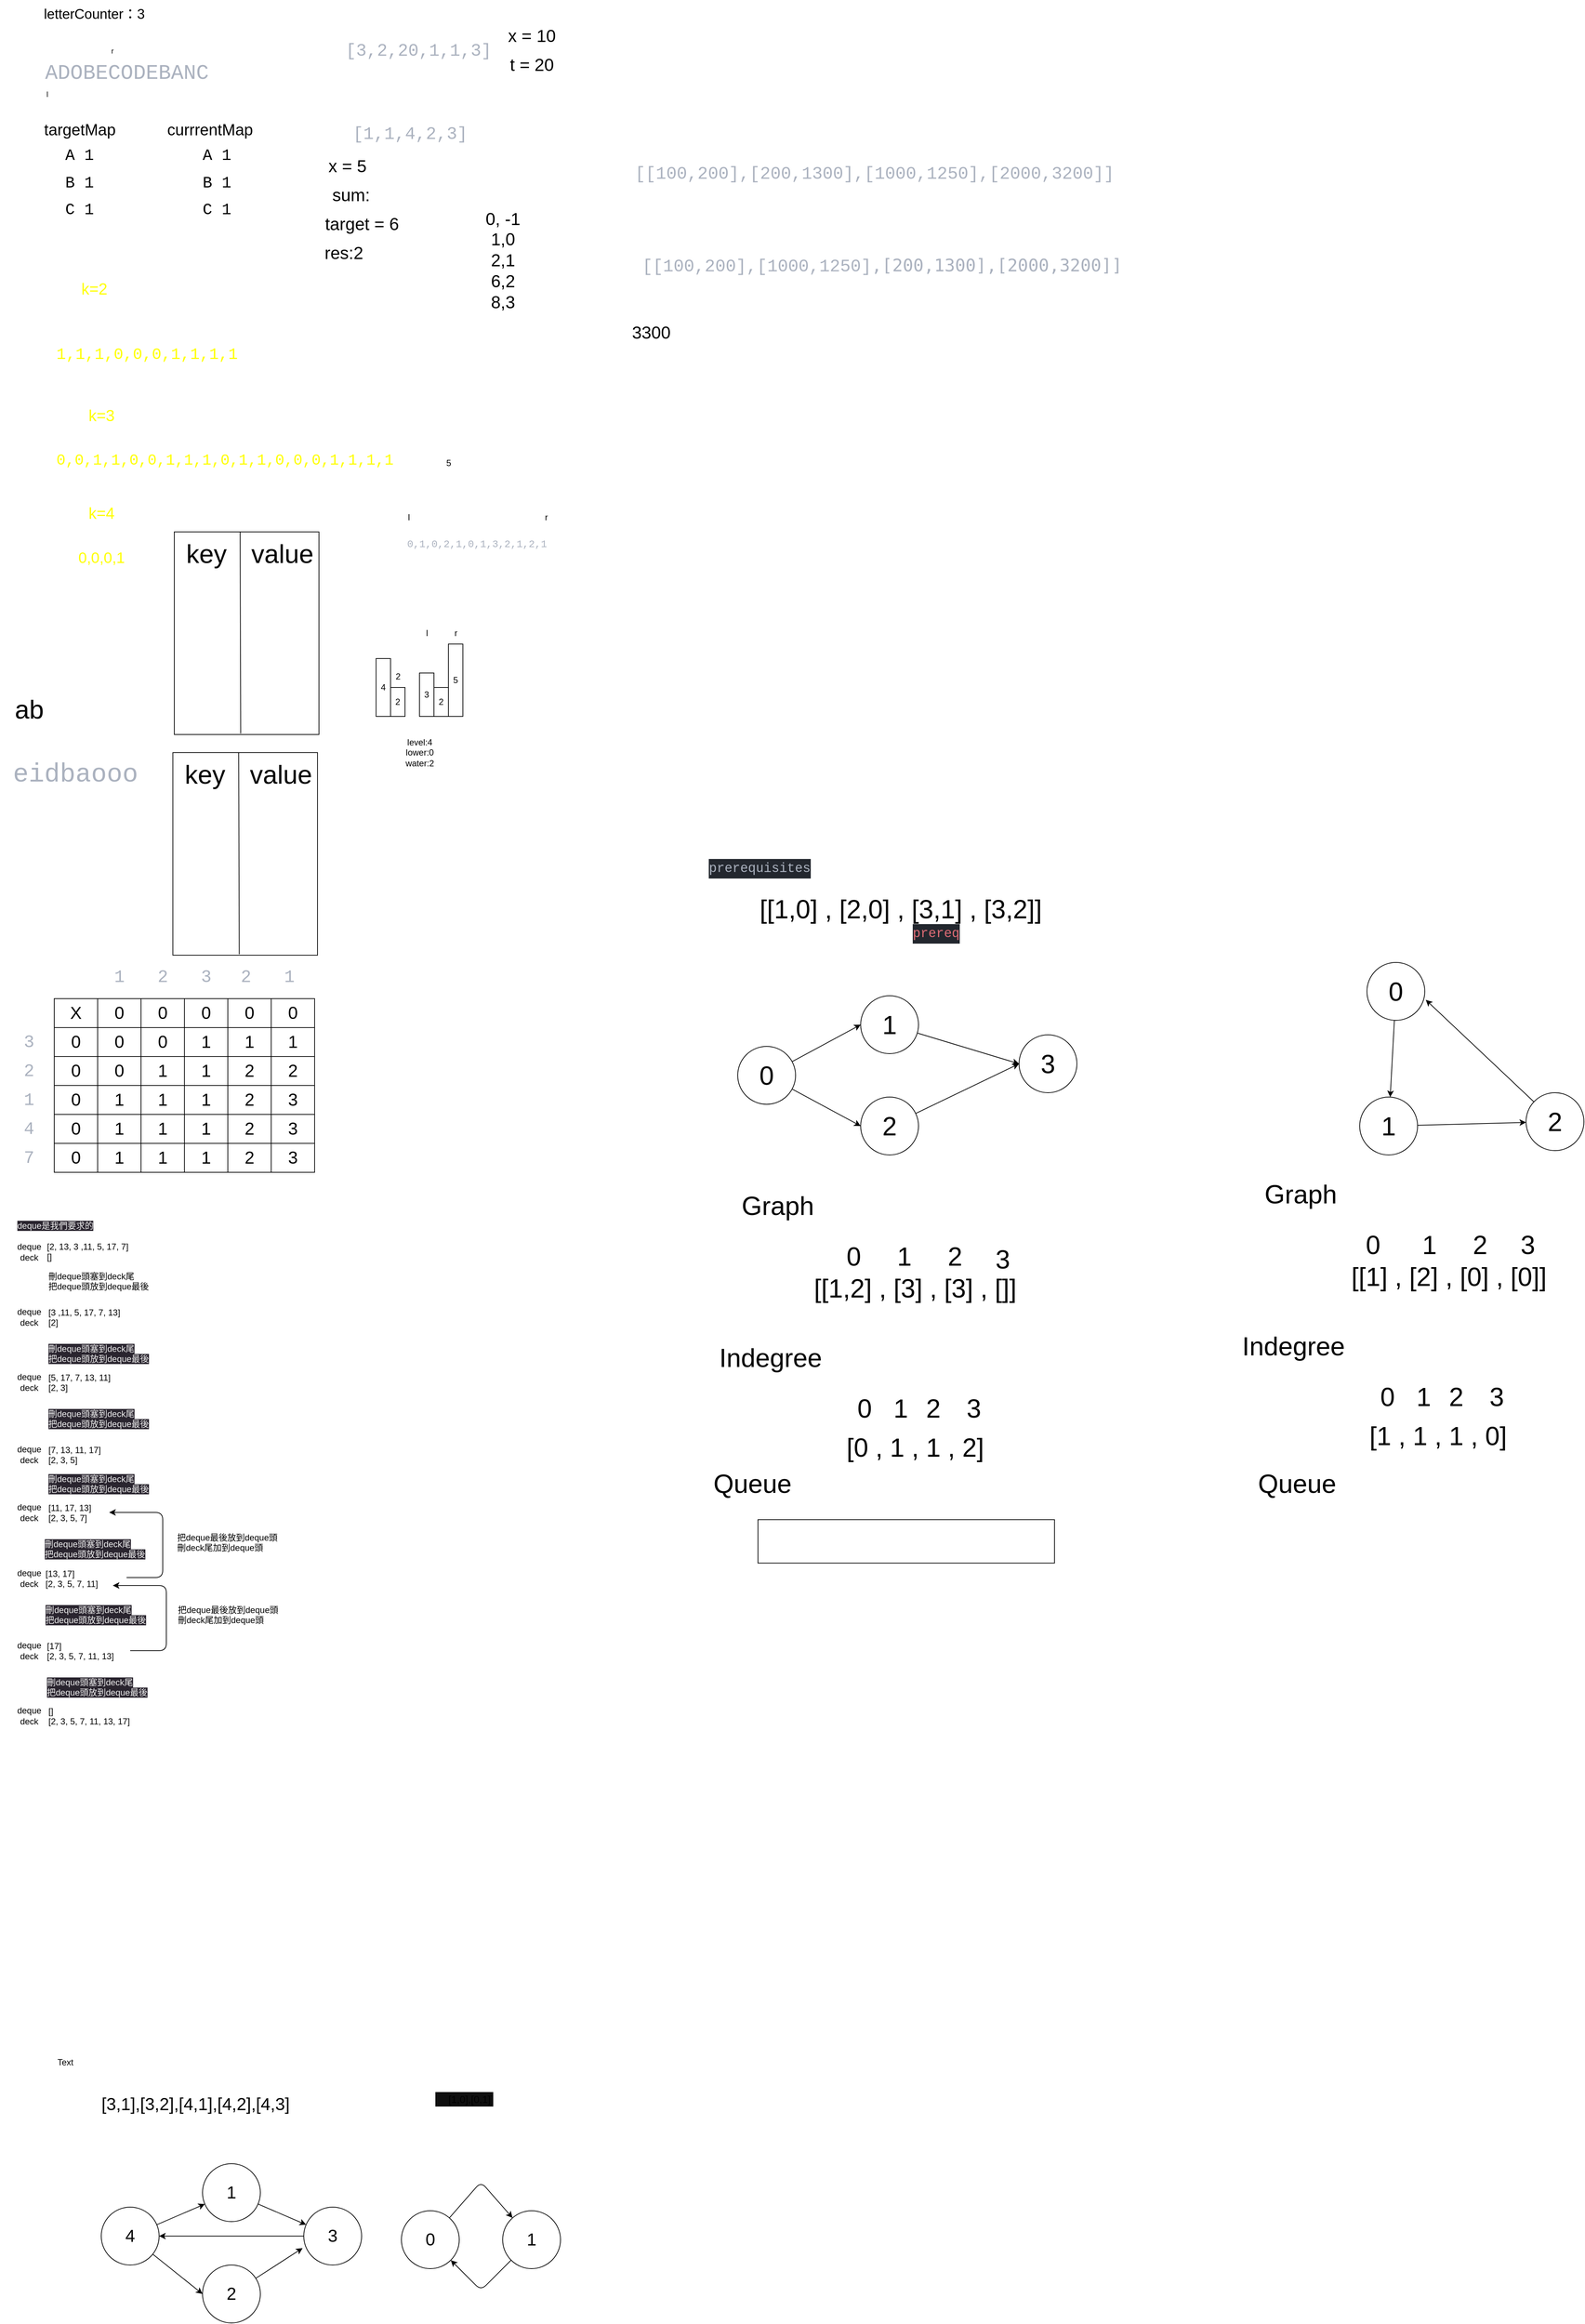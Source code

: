 <mxfile>
    <diagram id="IWmowuHI-qslYmnXpUIv" name="Page-1">
        <mxGraphModel dx="1840" dy="1078" grid="1" gridSize="10" guides="1" tooltips="1" connect="1" arrows="1" fold="1" page="1" pageScale="1" pageWidth="827" pageHeight="1169" math="0" shadow="0">
            <root>
                <mxCell id="0"/>
                <mxCell id="1" parent="0"/>
                <mxCell id="57" value="" style="whiteSpace=wrap;html=1;fontSize=36;" parent="1" vertex="1">
                    <mxGeometry x="281" y="765" width="200" height="280" as="geometry"/>
                </mxCell>
                <mxCell id="2" value="&lt;pre style=&quot;margin-top: 0px; background-color: var(--vscode-textCodeBlock-background); border: 1px solid var(--vscode-widget-border); padding: 16px; border-radius: 3px; overflow: auto; color: rgb(171, 178, 191); text-align: start;&quot;&gt;&lt;code style=&quot;font-family: var(--vscode-editor-font-family, &amp;quot;SF Mono&amp;quot;, Monaco, Menlo, Consolas, &amp;quot;Ubuntu Mono&amp;quot;, &amp;quot;Liberation Mono&amp;quot;, &amp;quot;DejaVu Sans Mono&amp;quot;, &amp;quot;Courier New&amp;quot;, monospace); line-height: 1.357em; tab-size: 4;&quot;&gt;&lt;font style=&quot;font-size: 29px;&quot;&gt;ADOBECODEBANC&lt;/font&gt;&lt;/code&gt;&lt;/pre&gt;" style="text;html=1;align=center;verticalAlign=middle;resizable=0;points=[];autosize=1;strokeColor=none;fillColor=none;" parent="1" vertex="1">
                    <mxGeometry x="75" y="100" width="280" height="80" as="geometry"/>
                </mxCell>
                <mxCell id="3" value="&lt;font style=&quot;font-size: 10px;&quot;&gt;r&lt;/font&gt;" style="text;html=1;align=center;verticalAlign=middle;resizable=0;points=[];autosize=1;strokeColor=none;fillColor=none;fontSize=41;" parent="1" vertex="1">
                    <mxGeometry x="180" y="60" width="30" height="60" as="geometry"/>
                </mxCell>
                <mxCell id="4" value="&lt;font style=&quot;font-size: 10px;&quot;&gt;l&lt;br&gt;&lt;/font&gt;" style="text;html=1;align=center;verticalAlign=middle;resizable=0;points=[];autosize=1;strokeColor=none;fillColor=none;fontSize=41;" parent="1" vertex="1">
                    <mxGeometry x="90" y="120" width="30" height="60" as="geometry"/>
                </mxCell>
                <mxCell id="5" value="&lt;font face=&quot;Menlo, Monaco, Courier New, monospace&quot;&gt;&lt;span style=&quot;font-size: 22px;&quot;&gt;A 1&lt;br&gt;B 1&lt;br&gt;C 1&lt;br&gt;&lt;/span&gt;&lt;/font&gt;" style="text;whiteSpace=wrap;html=1;fontSize=29;verticalAlign=middle;align=center;" parent="1" vertex="1">
                    <mxGeometry x="120" y="260" width="60" height="40" as="geometry"/>
                </mxCell>
                <mxCell id="7" value="&lt;font face=&quot;Menlo, Monaco, Courier New, monospace&quot;&gt;&lt;span style=&quot;font-size: 22px;&quot;&gt;A 1&lt;br&gt;B 1&lt;br&gt;C 1&lt;br&gt;&lt;/span&gt;&lt;/font&gt;" style="text;whiteSpace=wrap;html=1;fontSize=29;verticalAlign=middle;align=center;" parent="1" vertex="1">
                    <mxGeometry x="310" y="260" width="60" height="40" as="geometry"/>
                </mxCell>
                <mxCell id="9" value="targetMap" style="text;html=1;align=center;verticalAlign=middle;resizable=0;points=[];autosize=1;strokeColor=none;fillColor=none;fontSize=22;" parent="1" vertex="1">
                    <mxGeometry x="90" y="190" width="120" height="40" as="geometry"/>
                </mxCell>
                <mxCell id="10" value="currrentMap" style="text;html=1;align=center;verticalAlign=middle;resizable=0;points=[];autosize=1;strokeColor=none;fillColor=none;fontSize=22;" parent="1" vertex="1">
                    <mxGeometry x="260" y="190" width="140" height="40" as="geometry"/>
                </mxCell>
                <mxCell id="12" value="&lt;font style=&quot;font-size: 19px;&quot;&gt;letterCounter：3&lt;/font&gt;" style="text;html=1;align=center;verticalAlign=middle;resizable=0;points=[];autosize=1;strokeColor=none;fillColor=none;" parent="1" vertex="1">
                    <mxGeometry x="90" y="30" width="160" height="40" as="geometry"/>
                </mxCell>
                <mxCell id="13" value="&lt;pre style=&quot;margin-top: 0px; background-color: var(--vscode-textCodeBlock-background); border: 1px solid var(--vscode-widget-border); padding: 16px; border-radius: 3px; overflow: auto; font-style: normal; font-variant-ligatures: normal; font-variant-caps: normal; font-weight: 400; letter-spacing: normal; orphans: 2; text-align: start; text-indent: 0px; text-transform: none; widows: 2; word-spacing: 0px; -webkit-text-stroke-width: 0px; text-decoration-thickness: initial; text-decoration-style: initial; text-decoration-color: initial;&quot;&gt;&lt;code style=&quot;font-family: var(--vscode-editor-font-family, &amp;quot;SF Mono&amp;quot;, Monaco, Menlo, Consolas, &amp;quot;Ubuntu Mono&amp;quot;, &amp;quot;Liberation Mono&amp;quot;, &amp;quot;DejaVu Sans Mono&amp;quot;, &amp;quot;Courier New&amp;quot;, monospace); line-height: 1.357em; tab-size: 4;&quot;&gt;&lt;font color=&quot;#ffff00&quot; style=&quot;font-size: 22px;&quot;&gt;1,1,1,0,0,0,1,1,1,1&lt;/font&gt;&lt;/code&gt;&lt;/pre&gt;" style="text;whiteSpace=wrap;html=1;" parent="1" vertex="1">
                    <mxGeometry x="100" y="490" width="280" height="60" as="geometry"/>
                </mxCell>
                <mxCell id="14" value="k=2" style="text;html=1;align=center;verticalAlign=middle;resizable=0;points=[];autosize=1;strokeColor=none;fillColor=none;fontSize=22;fontColor=#FFFF00;" parent="1" vertex="1">
                    <mxGeometry x="140" y="410" width="60" height="40" as="geometry"/>
                </mxCell>
                <mxCell id="16" value="k=3" style="text;html=1;align=center;verticalAlign=middle;resizable=0;points=[];autosize=1;strokeColor=none;fillColor=none;fontSize=22;fontColor=#FFFF00;" parent="1" vertex="1">
                    <mxGeometry x="150" y="585" width="60" height="40" as="geometry"/>
                </mxCell>
                <mxCell id="17" value="&lt;pre style=&quot;margin-top: 0px; background-color: var(--vscode-textCodeBlock-background); border: 1px solid var(--vscode-widget-border); padding: 16px; border-radius: 3px; overflow: auto; font-style: normal; font-variant-ligatures: normal; font-variant-caps: normal; font-weight: 400; letter-spacing: normal; orphans: 2; text-align: start; text-indent: 0px; text-transform: none; widows: 2; word-spacing: 0px; -webkit-text-stroke-width: 0px; text-decoration-thickness: initial; text-decoration-style: initial; text-decoration-color: initial;&quot;&gt;&lt;code style=&quot;font-family: var(--vscode-editor-font-family, &amp;quot;SF Mono&amp;quot;, Monaco, Menlo, Consolas, &amp;quot;Ubuntu Mono&amp;quot;, &amp;quot;Liberation Mono&amp;quot;, &amp;quot;DejaVu Sans Mono&amp;quot;, &amp;quot;Courier New&amp;quot;, monospace); line-height: 1.357em; tab-size: 4;&quot;&gt;&lt;font color=&quot;#ffff00&quot; style=&quot;font-size: 21px;&quot;&gt;0,0,1,1,0,0,1,1,1,0,1,1,0,0,0,1,1,1,1&lt;/font&gt;&lt;/code&gt;&lt;/pre&gt;" style="text;whiteSpace=wrap;html=1;fontSize=21;fontColor=#FFFF00;" parent="1" vertex="1">
                    <mxGeometry x="100" y="630" width="450" height="90" as="geometry"/>
                </mxCell>
                <mxCell id="18" value="0,0,0,1" style="text;html=1;align=center;verticalAlign=middle;resizable=0;points=[];autosize=1;strokeColor=none;fillColor=none;fontSize=21;fontColor=#FFFF00;" parent="1" vertex="1">
                    <mxGeometry x="135" y="780" width="90" height="40" as="geometry"/>
                </mxCell>
                <mxCell id="19" value="k=4" style="text;html=1;align=center;verticalAlign=middle;resizable=0;points=[];autosize=1;strokeColor=none;fillColor=none;fontSize=22;fontColor=#FFFF00;" parent="1" vertex="1">
                    <mxGeometry x="150" y="720" width="60" height="40" as="geometry"/>
                </mxCell>
                <mxCell id="20" value="&lt;pre style=&quot;margin-top: 0px; background-color: var(--vscode-textCodeBlock-background); border: 1px solid var(--vscode-widget-border); padding: 16px; border-radius: 3px; overflow: auto; color: rgb(171, 178, 191); font-style: normal; font-variant-ligatures: normal; font-variant-caps: normal; font-weight: 400; letter-spacing: normal; orphans: 2; text-align: start; text-indent: 0px; text-transform: none; widows: 2; word-spacing: 0px; -webkit-text-stroke-width: 0px; text-decoration-thickness: initial; text-decoration-style: initial; text-decoration-color: initial;&quot;&gt;&lt;code style=&quot;color: var(--vscode-editor-foreground); font-family: var(--vscode-editor-font-family, &amp;quot;SF Mono&amp;quot;, Monaco, Menlo, Consolas, &amp;quot;Ubuntu Mono&amp;quot;, &amp;quot;Liberation Mono&amp;quot;, &amp;quot;DejaVu Sans Mono&amp;quot;, &amp;quot;Courier New&amp;quot;, monospace); line-height: 1.357em; tab-size: 4;&quot;&gt;&lt;font style=&quot;font-size: 24px;&quot;&gt;[3,2,20,1,1,3]&lt;/font&gt;&lt;/code&gt;&lt;/pre&gt;" style="text;whiteSpace=wrap;html=1;" parent="1" vertex="1">
                    <mxGeometry x="500" y="70" width="240" height="50" as="geometry"/>
                </mxCell>
                <mxCell id="23" value="&lt;pre style=&quot;margin-top: 0px; background-color: var(--vscode-textCodeBlock-background); border: 1px solid var(--vscode-widget-border); padding: 16px; border-radius: 3px; overflow: auto; color: rgb(171, 178, 191); font-style: normal; font-variant-ligatures: normal; font-variant-caps: normal; font-weight: 400; letter-spacing: normal; orphans: 2; text-align: start; text-indent: 0px; text-transform: none; widows: 2; word-spacing: 0px; -webkit-text-stroke-width: 0px; text-decoration-thickness: initial; text-decoration-style: initial; text-decoration-color: initial;&quot;&gt;&lt;code style=&quot;color: var(--vscode-editor-foreground); font-family: var(--vscode-editor-font-family, &amp;quot;SF Mono&amp;quot;, Monaco, Menlo, Consolas, &amp;quot;Ubuntu Mono&amp;quot;, &amp;quot;Liberation Mono&amp;quot;, &amp;quot;DejaVu Sans Mono&amp;quot;, &amp;quot;Courier New&amp;quot;, monospace); line-height: 1.357em; tab-size: 4;&quot;&gt;&lt;font style=&quot;font-size: 24px;&quot;&gt;[1,1,4,2,3]&lt;/font&gt;&lt;/code&gt;&lt;/pre&gt;" style="text;whiteSpace=wrap;html=1;" parent="1" vertex="1">
                    <mxGeometry x="510" y="185" width="240" height="50" as="geometry"/>
                </mxCell>
                <mxCell id="24" value="x = 10" style="text;html=1;align=center;verticalAlign=middle;resizable=0;points=[];autosize=1;strokeColor=none;fillColor=none;fontSize=24;" parent="1" vertex="1">
                    <mxGeometry x="730" y="60" width="90" height="40" as="geometry"/>
                </mxCell>
                <mxCell id="25" value="x = 5" style="text;html=1;align=center;verticalAlign=middle;resizable=0;points=[];autosize=1;strokeColor=none;fillColor=none;fontSize=24;" parent="1" vertex="1">
                    <mxGeometry x="480" y="240" width="80" height="40" as="geometry"/>
                </mxCell>
                <mxCell id="26" value="t = 20" style="text;html=1;align=center;verticalAlign=middle;resizable=0;points=[];autosize=1;strokeColor=none;fillColor=none;fontSize=24;" parent="1" vertex="1">
                    <mxGeometry x="735" y="100" width="80" height="40" as="geometry"/>
                </mxCell>
                <mxCell id="27" value="target = 6" style="text;html=1;align=center;verticalAlign=middle;resizable=0;points=[];autosize=1;strokeColor=none;fillColor=none;fontSize=24;" parent="1" vertex="1">
                    <mxGeometry x="475" y="320" width="130" height="40" as="geometry"/>
                </mxCell>
                <mxCell id="29" value="0, -1&lt;br&gt;1,0&lt;br&gt;2,1&lt;br&gt;6,2&lt;br&gt;8,3" style="text;html=1;align=center;verticalAlign=middle;resizable=0;points=[];autosize=1;strokeColor=none;fillColor=none;fontSize=24;" parent="1" vertex="1">
                    <mxGeometry x="700" y="310" width="70" height="160" as="geometry"/>
                </mxCell>
                <mxCell id="30" value="sum:" style="text;html=1;align=center;verticalAlign=middle;resizable=0;points=[];autosize=1;strokeColor=none;fillColor=none;fontSize=24;" parent="1" vertex="1">
                    <mxGeometry x="485" y="280" width="80" height="40" as="geometry"/>
                </mxCell>
                <mxCell id="31" value="res:2" style="text;html=1;align=center;verticalAlign=middle;resizable=0;points=[];autosize=1;strokeColor=none;fillColor=none;fontSize=24;" parent="1" vertex="1">
                    <mxGeometry x="475" y="360" width="80" height="40" as="geometry"/>
                </mxCell>
                <mxCell id="33" value="4" style="whiteSpace=wrap;html=1;" parent="1" vertex="1">
                    <mxGeometry x="560" y="940" width="20" height="80" as="geometry"/>
                </mxCell>
                <mxCell id="34" value="2" style="whiteSpace=wrap;html=1;" parent="1" vertex="1">
                    <mxGeometry x="580" y="980" width="20" height="40" as="geometry"/>
                </mxCell>
                <mxCell id="35" value="2" style="whiteSpace=wrap;html=1;" parent="1" vertex="1">
                    <mxGeometry x="640" y="980" width="20" height="40" as="geometry"/>
                </mxCell>
                <mxCell id="36" value="3" style="whiteSpace=wrap;html=1;" parent="1" vertex="1">
                    <mxGeometry x="620" y="960" width="20" height="60" as="geometry"/>
                </mxCell>
                <mxCell id="37" value="5" style="whiteSpace=wrap;html=1;" parent="1" vertex="1">
                    <mxGeometry x="660" y="920" width="20" height="100" as="geometry"/>
                </mxCell>
                <mxCell id="42" value="l" style="text;html=1;align=center;verticalAlign=middle;resizable=0;points=[];autosize=1;strokeColor=none;fillColor=none;" parent="1" vertex="1">
                    <mxGeometry x="615" y="890" width="30" height="30" as="geometry"/>
                </mxCell>
                <mxCell id="43" value="r" style="text;html=1;align=center;verticalAlign=middle;resizable=0;points=[];autosize=1;strokeColor=none;fillColor=none;" parent="1" vertex="1">
                    <mxGeometry x="655" y="890" width="30" height="30" as="geometry"/>
                </mxCell>
                <mxCell id="45" value="&lt;meta charset=&quot;utf-8&quot;&gt;&lt;pre style=&quot;margin-top: 0px; background-color: var(--vscode-textCodeBlock-background); border: 1px solid var(--vscode-widget-border); padding: 16px; border-radius: 3px; overflow: auto; color: rgb(171, 178, 191); font-size: 14px; font-style: normal; font-variant-ligatures: normal; font-variant-caps: normal; font-weight: 400; letter-spacing: normal; orphans: 2; text-align: start; text-indent: 0px; text-transform: none; widows: 2; word-spacing: 0px; -webkit-text-stroke-width: 0px; text-decoration-thickness: initial; text-decoration-style: initial; text-decoration-color: initial;&quot;&gt;&lt;code style=&quot;color: var(--vscode-editor-foreground); font-family: var(--vscode-editor-font-family, &amp;quot;SF Mono&amp;quot;, Monaco, Menlo, Consolas, &amp;quot;Ubuntu Mono&amp;quot;, &amp;quot;Liberation Mono&amp;quot;, &amp;quot;DejaVu Sans Mono&amp;quot;, &amp;quot;Courier New&amp;quot;, monospace); font-size: 1em; line-height: 1.357em; tab-size: 4;&quot;&gt;0,1,0,2,1,0,1,3,2,1,2,1&lt;/code&gt;&lt;/pre&gt;" style="text;whiteSpace=wrap;html=1;" parent="1" vertex="1">
                    <mxGeometry x="585" y="750" width="225" height="60" as="geometry"/>
                </mxCell>
                <mxCell id="46" value="l" style="text;html=1;align=center;verticalAlign=middle;resizable=0;points=[];autosize=1;strokeColor=none;fillColor=none;" parent="1" vertex="1">
                    <mxGeometry x="590" y="730" width="30" height="30" as="geometry"/>
                </mxCell>
                <mxCell id="47" value="r" style="text;html=1;align=center;verticalAlign=middle;resizable=0;points=[];autosize=1;strokeColor=none;fillColor=none;" parent="1" vertex="1">
                    <mxGeometry x="780" y="730" width="30" height="30" as="geometry"/>
                </mxCell>
                <mxCell id="48" value="5" style="text;html=1;align=center;verticalAlign=middle;resizable=0;points=[];autosize=1;strokeColor=none;fillColor=none;" parent="1" vertex="1">
                    <mxGeometry x="645" y="655" width="30" height="30" as="geometry"/>
                </mxCell>
                <mxCell id="49" value="level:4&lt;br&gt;lower:0&lt;br&gt;water:2" style="text;html=1;align=center;verticalAlign=middle;resizable=0;points=[];autosize=1;strokeColor=none;fillColor=none;" parent="1" vertex="1">
                    <mxGeometry x="590" y="1040" width="60" height="60" as="geometry"/>
                </mxCell>
                <mxCell id="50" value="2" style="text;html=1;align=center;verticalAlign=middle;resizable=0;points=[];autosize=1;strokeColor=none;fillColor=none;" parent="1" vertex="1">
                    <mxGeometry x="575" y="950" width="30" height="30" as="geometry"/>
                </mxCell>
                <mxCell id="51" value="&lt;pre style=&quot;margin-top: 0px; background-color: var(--vscode-textCodeBlock-background); border: 1px solid var(--vscode-widget-border); padding: 16px; border-radius: 3px; overflow: auto; color: rgb(171, 178, 191); font-style: normal; font-variant-ligatures: normal; font-variant-caps: normal; font-weight: 400; letter-spacing: normal; orphans: 2; text-align: start; text-indent: 0px; text-transform: none; widows: 2; word-spacing: 0px; -webkit-text-stroke-width: 0px; text-decoration-thickness: initial; text-decoration-style: initial; text-decoration-color: initial;&quot;&gt;&lt;code style=&quot;color: var(--vscode-editor-foreground); font-family: var(--vscode-editor-font-family, &amp;quot;SF Mono&amp;quot;, Monaco, Menlo, Consolas, &amp;quot;Ubuntu Mono&amp;quot;, &amp;quot;Liberation Mono&amp;quot;, &amp;quot;DejaVu Sans Mono&amp;quot;, &amp;quot;Courier New&amp;quot;, monospace); line-height: 1.357em; tab-size: 4;&quot;&gt;&lt;font style=&quot;font-size: 36px;&quot;&gt;eidbaooo&lt;/font&gt;&lt;/code&gt;&lt;/pre&gt;" style="text;whiteSpace=wrap;html=1;" parent="1" vertex="1">
                    <mxGeometry x="40" y="1070" width="200" height="60" as="geometry"/>
                </mxCell>
                <mxCell id="52" value="ab" style="text;html=1;align=center;verticalAlign=middle;resizable=0;points=[];autosize=1;strokeColor=none;fillColor=none;fontSize=36;" parent="1" vertex="1">
                    <mxGeometry x="50" y="980" width="60" height="60" as="geometry"/>
                </mxCell>
                <mxCell id="53" value="key" style="text;html=1;align=center;verticalAlign=middle;resizable=0;points=[];autosize=1;strokeColor=none;fillColor=none;fontSize=36;" parent="1" vertex="1">
                    <mxGeometry x="285" y="765" width="80" height="60" as="geometry"/>
                </mxCell>
                <mxCell id="54" value="value" style="text;html=1;align=center;verticalAlign=middle;resizable=0;points=[];autosize=1;strokeColor=none;fillColor=none;fontSize=36;" parent="1" vertex="1">
                    <mxGeometry x="375" y="765" width="110" height="60" as="geometry"/>
                </mxCell>
                <mxCell id="59" value="" style="endArrow=none;html=1;fontSize=36;exitX=0.474;exitY=0.995;exitDx=0;exitDy=0;exitPerimeter=0;" parent="1" edge="1">
                    <mxGeometry width="50" height="50" relative="1" as="geometry">
                        <mxPoint x="372.8" y="1043.6" as="sourcePoint"/>
                        <mxPoint x="372" y="765" as="targetPoint"/>
                    </mxGeometry>
                </mxCell>
                <mxCell id="70" value="&lt;pre style=&quot;margin-top: 0px; background-color: var(--vscode-textCodeBlock-background); border: 1px solid var(--vscode-widget-border); padding: 16px; border-radius: 3px; overflow: auto; color: rgb(171, 178, 191); font-style: normal; font-variant-ligatures: normal; font-variant-caps: normal; font-weight: 400; letter-spacing: normal; orphans: 2; text-align: start; text-indent: 0px; text-transform: none; widows: 2; word-spacing: 0px; -webkit-text-stroke-width: 0px; text-decoration-thickness: initial; text-decoration-style: initial; text-decoration-color: initial;&quot;&gt;&lt;code style=&quot;color: var(--vscode-editor-foreground); font-family: var(--vscode-editor-font-family, &amp;quot;SF Mono&amp;quot;, Monaco, Menlo, Consolas, &amp;quot;Ubuntu Mono&amp;quot;, &amp;quot;Liberation Mono&amp;quot;, &amp;quot;DejaVu Sans Mono&amp;quot;, &amp;quot;Courier New&amp;quot;, monospace); line-height: 1.357em; tab-size: 4;&quot;&gt;&lt;font style=&quot;font-size: 24px;&quot;&gt;1&lt;/font&gt;&lt;/code&gt;&lt;/pre&gt;" style="text;whiteSpace=wrap;html=1;fontSize=36;" parent="1" vertex="1">
                    <mxGeometry x="180" y="1330" width="50" height="90" as="geometry"/>
                </mxCell>
                <mxCell id="71" value="&lt;pre style=&quot;margin-top: 0px; background-color: var(--vscode-textCodeBlock-background); border: 1px solid var(--vscode-widget-border); padding: 16px; border-radius: 3px; overflow: auto; color: rgb(171, 178, 191); font-style: normal; font-variant-ligatures: normal; font-variant-caps: normal; font-weight: 400; letter-spacing: normal; orphans: 2; text-align: start; text-indent: 0px; text-transform: none; widows: 2; word-spacing: 0px; -webkit-text-stroke-width: 0px; text-decoration-thickness: initial; text-decoration-style: initial; text-decoration-color: initial;&quot;&gt;&lt;code style=&quot;color: var(--vscode-editor-foreground); font-family: var(--vscode-editor-font-family, &amp;quot;SF Mono&amp;quot;, Monaco, Menlo, Consolas, &amp;quot;Ubuntu Mono&amp;quot;, &amp;quot;Liberation Mono&amp;quot;, &amp;quot;DejaVu Sans Mono&amp;quot;, &amp;quot;Courier New&amp;quot;, monospace); line-height: 1.357em; tab-size: 4;&quot;&gt;&lt;font style=&quot;font-size: 24px;&quot;&gt;2&lt;/font&gt;&lt;/code&gt;&lt;/pre&gt;" style="text;whiteSpace=wrap;html=1;fontSize=36;" parent="1" vertex="1">
                    <mxGeometry x="240" y="1330" width="50" height="90" as="geometry"/>
                </mxCell>
                <mxCell id="72" value="&lt;pre style=&quot;margin-top: 0px; background-color: var(--vscode-textCodeBlock-background); border: 1px solid var(--vscode-widget-border); padding: 16px; border-radius: 3px; overflow: auto; color: rgb(171, 178, 191); font-style: normal; font-variant-ligatures: normal; font-variant-caps: normal; font-weight: 400; letter-spacing: normal; orphans: 2; text-align: start; text-indent: 0px; text-transform: none; widows: 2; word-spacing: 0px; -webkit-text-stroke-width: 0px; text-decoration-thickness: initial; text-decoration-style: initial; text-decoration-color: initial;&quot;&gt;&lt;code style=&quot;color: var(--vscode-editor-foreground); font-family: var(--vscode-editor-font-family, &amp;quot;SF Mono&amp;quot;, Monaco, Menlo, Consolas, &amp;quot;Ubuntu Mono&amp;quot;, &amp;quot;Liberation Mono&amp;quot;, &amp;quot;DejaVu Sans Mono&amp;quot;, &amp;quot;Courier New&amp;quot;, monospace); line-height: 1.357em; tab-size: 4;&quot;&gt;&lt;font style=&quot;font-size: 24px;&quot;&gt;3&lt;/font&gt;&lt;/code&gt;&lt;/pre&gt;" style="text;whiteSpace=wrap;html=1;fontSize=36;" parent="1" vertex="1">
                    <mxGeometry x="300" y="1330" width="50" height="90" as="geometry"/>
                </mxCell>
                <mxCell id="73" value="&lt;pre style=&quot;margin-top: 0px; background-color: var(--vscode-textCodeBlock-background); border: 1px solid var(--vscode-widget-border); padding: 16px; border-radius: 3px; overflow: auto; color: rgb(171, 178, 191); font-style: normal; font-variant-ligatures: normal; font-variant-caps: normal; font-weight: 400; letter-spacing: normal; orphans: 2; text-align: start; text-indent: 0px; text-transform: none; widows: 2; word-spacing: 0px; -webkit-text-stroke-width: 0px; text-decoration-thickness: initial; text-decoration-style: initial; text-decoration-color: initial;&quot;&gt;&lt;code style=&quot;color: var(--vscode-editor-foreground); font-family: var(--vscode-editor-font-family, &amp;quot;SF Mono&amp;quot;, Monaco, Menlo, Consolas, &amp;quot;Ubuntu Mono&amp;quot;, &amp;quot;Liberation Mono&amp;quot;, &amp;quot;DejaVu Sans Mono&amp;quot;, &amp;quot;Courier New&amp;quot;, monospace); line-height: 1.357em; tab-size: 4;&quot;&gt;&lt;font style=&quot;font-size: 24px;&quot;&gt;2&lt;/font&gt;&lt;/code&gt;&lt;/pre&gt;" style="text;whiteSpace=wrap;html=1;fontSize=36;" parent="1" vertex="1">
                    <mxGeometry x="355" y="1330" width="50" height="90" as="geometry"/>
                </mxCell>
                <mxCell id="74" value="&lt;pre style=&quot;margin-top: 0px; background-color: var(--vscode-textCodeBlock-background); border: 1px solid var(--vscode-widget-border); padding: 16px; border-radius: 3px; overflow: auto; color: rgb(171, 178, 191); font-style: normal; font-variant-ligatures: normal; font-variant-caps: normal; font-weight: 400; letter-spacing: normal; orphans: 2; text-align: start; text-indent: 0px; text-transform: none; widows: 2; word-spacing: 0px; -webkit-text-stroke-width: 0px; text-decoration-thickness: initial; text-decoration-style: initial; text-decoration-color: initial;&quot;&gt;&lt;code style=&quot;color: var(--vscode-editor-foreground); font-family: var(--vscode-editor-font-family, &amp;quot;SF Mono&amp;quot;, Monaco, Menlo, Consolas, &amp;quot;Ubuntu Mono&amp;quot;, &amp;quot;Liberation Mono&amp;quot;, &amp;quot;DejaVu Sans Mono&amp;quot;, &amp;quot;Courier New&amp;quot;, monospace); line-height: 1.357em; tab-size: 4;&quot;&gt;&lt;font style=&quot;font-size: 24px;&quot;&gt;1&lt;/font&gt;&lt;/code&gt;&lt;/pre&gt;" style="text;whiteSpace=wrap;html=1;fontSize=36;" parent="1" vertex="1">
                    <mxGeometry x="415" y="1330" width="50" height="90" as="geometry"/>
                </mxCell>
                <mxCell id="75" value="&lt;pre style=&quot;margin-top: 0px; background-color: var(--vscode-textCodeBlock-background); border: 1px solid var(--vscode-widget-border); padding: 16px; border-radius: 3px; overflow: auto; color: rgb(171, 178, 191); font-style: normal; font-variant-ligatures: normal; font-variant-caps: normal; font-weight: 400; letter-spacing: normal; orphans: 2; text-align: start; text-indent: 0px; text-transform: none; widows: 2; word-spacing: 0px; -webkit-text-stroke-width: 0px; text-decoration-thickness: initial; text-decoration-style: initial; text-decoration-color: initial;&quot;&gt;&lt;code style=&quot;color: var(--vscode-editor-foreground); font-family: var(--vscode-editor-font-family, &amp;quot;SF Mono&amp;quot;, Monaco, Menlo, Consolas, &amp;quot;Ubuntu Mono&amp;quot;, &amp;quot;Liberation Mono&amp;quot;, &amp;quot;DejaVu Sans Mono&amp;quot;, &amp;quot;Courier New&amp;quot;, monospace); line-height: 1.357em; tab-size: 4;&quot;&gt;&lt;font style=&quot;font-size: 24px;&quot;&gt;3&lt;/font&gt;&lt;/code&gt;&lt;/pre&gt;" style="text;whiteSpace=wrap;html=1;fontSize=36;" parent="1" vertex="1">
                    <mxGeometry x="55" y="1420" width="50" height="90" as="geometry"/>
                </mxCell>
                <mxCell id="76" value="&lt;pre style=&quot;margin-top: 0px; background-color: var(--vscode-textCodeBlock-background); border: 1px solid var(--vscode-widget-border); padding: 16px; border-radius: 3px; overflow: auto; color: rgb(171, 178, 191); font-style: normal; font-variant-ligatures: normal; font-variant-caps: normal; font-weight: 400; letter-spacing: normal; orphans: 2; text-align: start; text-indent: 0px; text-transform: none; widows: 2; word-spacing: 0px; -webkit-text-stroke-width: 0px; text-decoration-thickness: initial; text-decoration-style: initial; text-decoration-color: initial;&quot;&gt;&lt;code style=&quot;color: var(--vscode-editor-foreground); font-family: var(--vscode-editor-font-family, &amp;quot;SF Mono&amp;quot;, Monaco, Menlo, Consolas, &amp;quot;Ubuntu Mono&amp;quot;, &amp;quot;Liberation Mono&amp;quot;, &amp;quot;DejaVu Sans Mono&amp;quot;, &amp;quot;Courier New&amp;quot;, monospace); line-height: 1.357em; tab-size: 4;&quot;&gt;&lt;font style=&quot;font-size: 24px;&quot;&gt;2&lt;/font&gt;&lt;/code&gt;&lt;/pre&gt;" style="text;whiteSpace=wrap;html=1;fontSize=36;" parent="1" vertex="1">
                    <mxGeometry x="55" y="1460" width="50" height="90" as="geometry"/>
                </mxCell>
                <mxCell id="77" value="&lt;pre style=&quot;margin-top: 0px; background-color: var(--vscode-textCodeBlock-background); border: 1px solid var(--vscode-widget-border); padding: 16px; border-radius: 3px; overflow: auto; color: rgb(171, 178, 191); font-style: normal; font-variant-ligatures: normal; font-variant-caps: normal; font-weight: 400; letter-spacing: normal; orphans: 2; text-align: start; text-indent: 0px; text-transform: none; widows: 2; word-spacing: 0px; -webkit-text-stroke-width: 0px; text-decoration-thickness: initial; text-decoration-style: initial; text-decoration-color: initial;&quot;&gt;&lt;code style=&quot;color: var(--vscode-editor-foreground); font-family: var(--vscode-editor-font-family, &amp;quot;SF Mono&amp;quot;, Monaco, Menlo, Consolas, &amp;quot;Ubuntu Mono&amp;quot;, &amp;quot;Liberation Mono&amp;quot;, &amp;quot;DejaVu Sans Mono&amp;quot;, &amp;quot;Courier New&amp;quot;, monospace); line-height: 1.357em; tab-size: 4;&quot;&gt;&lt;font style=&quot;font-size: 24px;&quot;&gt;1&lt;/font&gt;&lt;/code&gt;&lt;/pre&gt;" style="text;whiteSpace=wrap;html=1;fontSize=36;" parent="1" vertex="1">
                    <mxGeometry x="55" y="1500" width="50" height="90" as="geometry"/>
                </mxCell>
                <mxCell id="78" value="&lt;pre style=&quot;margin-top: 0px; background-color: var(--vscode-textCodeBlock-background); border: 1px solid var(--vscode-widget-border); padding: 16px; border-radius: 3px; overflow: auto; color: rgb(171, 178, 191); font-style: normal; font-variant-ligatures: normal; font-variant-caps: normal; font-weight: 400; letter-spacing: normal; orphans: 2; text-align: start; text-indent: 0px; text-transform: none; widows: 2; word-spacing: 0px; -webkit-text-stroke-width: 0px; text-decoration-thickness: initial; text-decoration-style: initial; text-decoration-color: initial;&quot;&gt;&lt;code style=&quot;color: var(--vscode-editor-foreground); font-family: var(--vscode-editor-font-family, &amp;quot;SF Mono&amp;quot;, Monaco, Menlo, Consolas, &amp;quot;Ubuntu Mono&amp;quot;, &amp;quot;Liberation Mono&amp;quot;, &amp;quot;DejaVu Sans Mono&amp;quot;, &amp;quot;Courier New&amp;quot;, monospace); line-height: 1.357em; tab-size: 4;&quot;&gt;&lt;font style=&quot;font-size: 24px;&quot;&gt;4&lt;/font&gt;&lt;/code&gt;&lt;/pre&gt;" style="text;whiteSpace=wrap;html=1;fontSize=36;" parent="1" vertex="1">
                    <mxGeometry x="55" y="1540" width="50" height="90" as="geometry"/>
                </mxCell>
                <mxCell id="79" value="&lt;pre style=&quot;margin-top: 0px; background-color: var(--vscode-textCodeBlock-background); border: 1px solid var(--vscode-widget-border); padding: 16px; border-radius: 3px; overflow: auto; color: rgb(171, 178, 191); font-style: normal; font-variant-ligatures: normal; font-variant-caps: normal; font-weight: 400; letter-spacing: normal; orphans: 2; text-align: start; text-indent: 0px; text-transform: none; widows: 2; word-spacing: 0px; -webkit-text-stroke-width: 0px; text-decoration-thickness: initial; text-decoration-style: initial; text-decoration-color: initial;&quot;&gt;&lt;code style=&quot;color: var(--vscode-editor-foreground); font-family: var(--vscode-editor-font-family, &amp;quot;SF Mono&amp;quot;, Monaco, Menlo, Consolas, &amp;quot;Ubuntu Mono&amp;quot;, &amp;quot;Liberation Mono&amp;quot;, &amp;quot;DejaVu Sans Mono&amp;quot;, &amp;quot;Courier New&amp;quot;, monospace); line-height: 1.357em; tab-size: 4;&quot;&gt;&lt;font style=&quot;font-size: 24px;&quot;&gt;7&lt;/font&gt;&lt;/code&gt;&lt;/pre&gt;" style="text;whiteSpace=wrap;html=1;fontSize=36;" parent="1" vertex="1">
                    <mxGeometry x="55" y="1580" width="50" height="90" as="geometry"/>
                </mxCell>
                <mxCell id="80" value="" style="shape=table;startSize=0;container=1;collapsible=0;childLayout=tableLayout;fontSize=24;" parent="1" vertex="1">
                    <mxGeometry x="115" y="1410" width="360" height="240" as="geometry"/>
                </mxCell>
                <mxCell id="81" value="" style="shape=tableRow;horizontal=0;startSize=0;swimlaneHead=0;swimlaneBody=0;top=0;left=0;bottom=0;right=0;collapsible=0;dropTarget=0;fillColor=none;points=[[0,0.5],[1,0.5]];portConstraint=eastwest;fontSize=24;" parent="80" vertex="1">
                    <mxGeometry width="360" height="40" as="geometry"/>
                </mxCell>
                <mxCell id="82" value="X" style="shape=partialRectangle;html=1;whiteSpace=wrap;connectable=0;overflow=hidden;fillColor=none;top=0;left=0;bottom=0;right=0;pointerEvents=1;fontSize=24;" parent="81" vertex="1">
                    <mxGeometry width="60" height="40" as="geometry">
                        <mxRectangle width="60" height="40" as="alternateBounds"/>
                    </mxGeometry>
                </mxCell>
                <mxCell id="83" value="0" style="shape=partialRectangle;html=1;whiteSpace=wrap;connectable=0;overflow=hidden;fillColor=none;top=0;left=0;bottom=0;right=0;pointerEvents=1;fontSize=24;" parent="81" vertex="1">
                    <mxGeometry x="60" width="60" height="40" as="geometry">
                        <mxRectangle width="60" height="40" as="alternateBounds"/>
                    </mxGeometry>
                </mxCell>
                <mxCell id="84" value="0" style="shape=partialRectangle;html=1;whiteSpace=wrap;connectable=0;overflow=hidden;fillColor=none;top=0;left=0;bottom=0;right=0;pointerEvents=1;fontSize=24;" parent="81" vertex="1">
                    <mxGeometry x="120" width="60" height="40" as="geometry">
                        <mxRectangle width="60" height="40" as="alternateBounds"/>
                    </mxGeometry>
                </mxCell>
                <mxCell id="85" value="0" style="shape=partialRectangle;html=1;whiteSpace=wrap;connectable=0;overflow=hidden;fillColor=none;top=0;left=0;bottom=0;right=0;pointerEvents=1;fontSize=24;" parent="81" vertex="1">
                    <mxGeometry x="180" width="60" height="40" as="geometry">
                        <mxRectangle width="60" height="40" as="alternateBounds"/>
                    </mxGeometry>
                </mxCell>
                <mxCell id="86" value="0" style="shape=partialRectangle;html=1;whiteSpace=wrap;connectable=0;overflow=hidden;fillColor=none;top=0;left=0;bottom=0;right=0;pointerEvents=1;fontSize=24;" parent="81" vertex="1">
                    <mxGeometry x="240" width="60" height="40" as="geometry">
                        <mxRectangle width="60" height="40" as="alternateBounds"/>
                    </mxGeometry>
                </mxCell>
                <mxCell id="87" value="0" style="shape=partialRectangle;html=1;whiteSpace=wrap;connectable=0;overflow=hidden;fillColor=none;top=0;left=0;bottom=0;right=0;pointerEvents=1;fontSize=24;" parent="81" vertex="1">
                    <mxGeometry x="300" width="60" height="40" as="geometry">
                        <mxRectangle width="60" height="40" as="alternateBounds"/>
                    </mxGeometry>
                </mxCell>
                <mxCell id="88" value="" style="shape=tableRow;horizontal=0;startSize=0;swimlaneHead=0;swimlaneBody=0;top=0;left=0;bottom=0;right=0;collapsible=0;dropTarget=0;fillColor=none;points=[[0,0.5],[1,0.5]];portConstraint=eastwest;fontSize=24;" parent="80" vertex="1">
                    <mxGeometry y="40" width="360" height="40" as="geometry"/>
                </mxCell>
                <mxCell id="89" value="0" style="shape=partialRectangle;html=1;whiteSpace=wrap;connectable=0;overflow=hidden;fillColor=none;top=0;left=0;bottom=0;right=0;pointerEvents=1;fontSize=24;" parent="88" vertex="1">
                    <mxGeometry width="60" height="40" as="geometry">
                        <mxRectangle width="60" height="40" as="alternateBounds"/>
                    </mxGeometry>
                </mxCell>
                <mxCell id="90" value="0" style="shape=partialRectangle;html=1;whiteSpace=wrap;connectable=0;overflow=hidden;fillColor=none;top=0;left=0;bottom=0;right=0;pointerEvents=1;fontSize=24;" parent="88" vertex="1">
                    <mxGeometry x="60" width="60" height="40" as="geometry">
                        <mxRectangle width="60" height="40" as="alternateBounds"/>
                    </mxGeometry>
                </mxCell>
                <mxCell id="91" value="0" style="shape=partialRectangle;html=1;whiteSpace=wrap;connectable=0;overflow=hidden;fillColor=none;top=0;left=0;bottom=0;right=0;pointerEvents=1;fontSize=24;" parent="88" vertex="1">
                    <mxGeometry x="120" width="60" height="40" as="geometry">
                        <mxRectangle width="60" height="40" as="alternateBounds"/>
                    </mxGeometry>
                </mxCell>
                <mxCell id="92" value="1" style="shape=partialRectangle;html=1;whiteSpace=wrap;connectable=0;overflow=hidden;fillColor=none;top=0;left=0;bottom=0;right=0;pointerEvents=1;fontSize=24;" parent="88" vertex="1">
                    <mxGeometry x="180" width="60" height="40" as="geometry">
                        <mxRectangle width="60" height="40" as="alternateBounds"/>
                    </mxGeometry>
                </mxCell>
                <mxCell id="93" value="1" style="shape=partialRectangle;html=1;whiteSpace=wrap;connectable=0;overflow=hidden;fillColor=none;top=0;left=0;bottom=0;right=0;pointerEvents=1;fontSize=24;" parent="88" vertex="1">
                    <mxGeometry x="240" width="60" height="40" as="geometry">
                        <mxRectangle width="60" height="40" as="alternateBounds"/>
                    </mxGeometry>
                </mxCell>
                <mxCell id="94" value="1" style="shape=partialRectangle;html=1;whiteSpace=wrap;connectable=0;overflow=hidden;fillColor=none;top=0;left=0;bottom=0;right=0;pointerEvents=1;fontSize=24;" parent="88" vertex="1">
                    <mxGeometry x="300" width="60" height="40" as="geometry">
                        <mxRectangle width="60" height="40" as="alternateBounds"/>
                    </mxGeometry>
                </mxCell>
                <mxCell id="95" value="" style="shape=tableRow;horizontal=0;startSize=0;swimlaneHead=0;swimlaneBody=0;top=0;left=0;bottom=0;right=0;collapsible=0;dropTarget=0;fillColor=none;points=[[0,0.5],[1,0.5]];portConstraint=eastwest;fontSize=24;" parent="80" vertex="1">
                    <mxGeometry y="80" width="360" height="40" as="geometry"/>
                </mxCell>
                <mxCell id="96" value="0" style="shape=partialRectangle;html=1;whiteSpace=wrap;connectable=0;overflow=hidden;fillColor=none;top=0;left=0;bottom=0;right=0;pointerEvents=1;fontSize=24;" parent="95" vertex="1">
                    <mxGeometry width="60" height="40" as="geometry">
                        <mxRectangle width="60" height="40" as="alternateBounds"/>
                    </mxGeometry>
                </mxCell>
                <mxCell id="97" value="0" style="shape=partialRectangle;html=1;whiteSpace=wrap;connectable=0;overflow=hidden;fillColor=none;top=0;left=0;bottom=0;right=0;pointerEvents=1;fontSize=24;" parent="95" vertex="1">
                    <mxGeometry x="60" width="60" height="40" as="geometry">
                        <mxRectangle width="60" height="40" as="alternateBounds"/>
                    </mxGeometry>
                </mxCell>
                <mxCell id="98" value="1" style="shape=partialRectangle;html=1;whiteSpace=wrap;connectable=0;overflow=hidden;fillColor=none;top=0;left=0;bottom=0;right=0;pointerEvents=1;fontSize=24;" parent="95" vertex="1">
                    <mxGeometry x="120" width="60" height="40" as="geometry">
                        <mxRectangle width="60" height="40" as="alternateBounds"/>
                    </mxGeometry>
                </mxCell>
                <mxCell id="99" value="1" style="shape=partialRectangle;html=1;whiteSpace=wrap;connectable=0;overflow=hidden;fillColor=none;top=0;left=0;bottom=0;right=0;pointerEvents=1;fontSize=24;" parent="95" vertex="1">
                    <mxGeometry x="180" width="60" height="40" as="geometry">
                        <mxRectangle width="60" height="40" as="alternateBounds"/>
                    </mxGeometry>
                </mxCell>
                <mxCell id="100" value="2" style="shape=partialRectangle;html=1;whiteSpace=wrap;connectable=0;overflow=hidden;fillColor=none;top=0;left=0;bottom=0;right=0;pointerEvents=1;fontSize=24;" parent="95" vertex="1">
                    <mxGeometry x="240" width="60" height="40" as="geometry">
                        <mxRectangle width="60" height="40" as="alternateBounds"/>
                    </mxGeometry>
                </mxCell>
                <mxCell id="101" value="2" style="shape=partialRectangle;html=1;whiteSpace=wrap;connectable=0;overflow=hidden;fillColor=none;top=0;left=0;bottom=0;right=0;pointerEvents=1;fontSize=24;" parent="95" vertex="1">
                    <mxGeometry x="300" width="60" height="40" as="geometry">
                        <mxRectangle width="60" height="40" as="alternateBounds"/>
                    </mxGeometry>
                </mxCell>
                <mxCell id="102" value="" style="shape=tableRow;horizontal=0;startSize=0;swimlaneHead=0;swimlaneBody=0;top=0;left=0;bottom=0;right=0;collapsible=0;dropTarget=0;fillColor=none;points=[[0,0.5],[1,0.5]];portConstraint=eastwest;fontSize=24;" parent="80" vertex="1">
                    <mxGeometry y="120" width="360" height="40" as="geometry"/>
                </mxCell>
                <mxCell id="103" value="0" style="shape=partialRectangle;html=1;whiteSpace=wrap;connectable=0;overflow=hidden;fillColor=none;top=0;left=0;bottom=0;right=0;pointerEvents=1;fontSize=24;" parent="102" vertex="1">
                    <mxGeometry width="60" height="40" as="geometry">
                        <mxRectangle width="60" height="40" as="alternateBounds"/>
                    </mxGeometry>
                </mxCell>
                <mxCell id="104" value="1" style="shape=partialRectangle;html=1;whiteSpace=wrap;connectable=0;overflow=hidden;fillColor=none;top=0;left=0;bottom=0;right=0;pointerEvents=1;fontSize=24;" parent="102" vertex="1">
                    <mxGeometry x="60" width="60" height="40" as="geometry">
                        <mxRectangle width="60" height="40" as="alternateBounds"/>
                    </mxGeometry>
                </mxCell>
                <mxCell id="105" value="1" style="shape=partialRectangle;html=1;whiteSpace=wrap;connectable=0;overflow=hidden;fillColor=none;top=0;left=0;bottom=0;right=0;pointerEvents=1;fontSize=24;" parent="102" vertex="1">
                    <mxGeometry x="120" width="60" height="40" as="geometry">
                        <mxRectangle width="60" height="40" as="alternateBounds"/>
                    </mxGeometry>
                </mxCell>
                <mxCell id="106" value="1" style="shape=partialRectangle;html=1;whiteSpace=wrap;connectable=0;overflow=hidden;fillColor=none;top=0;left=0;bottom=0;right=0;pointerEvents=1;fontSize=24;" parent="102" vertex="1">
                    <mxGeometry x="180" width="60" height="40" as="geometry">
                        <mxRectangle width="60" height="40" as="alternateBounds"/>
                    </mxGeometry>
                </mxCell>
                <mxCell id="107" value="2" style="shape=partialRectangle;html=1;whiteSpace=wrap;connectable=0;overflow=hidden;fillColor=none;top=0;left=0;bottom=0;right=0;pointerEvents=1;fontSize=24;" parent="102" vertex="1">
                    <mxGeometry x="240" width="60" height="40" as="geometry">
                        <mxRectangle width="60" height="40" as="alternateBounds"/>
                    </mxGeometry>
                </mxCell>
                <mxCell id="108" value="3" style="shape=partialRectangle;html=1;whiteSpace=wrap;connectable=0;overflow=hidden;fillColor=none;top=0;left=0;bottom=0;right=0;pointerEvents=1;fontSize=24;" parent="102" vertex="1">
                    <mxGeometry x="300" width="60" height="40" as="geometry">
                        <mxRectangle width="60" height="40" as="alternateBounds"/>
                    </mxGeometry>
                </mxCell>
                <mxCell id="109" value="" style="shape=tableRow;horizontal=0;startSize=0;swimlaneHead=0;swimlaneBody=0;top=0;left=0;bottom=0;right=0;collapsible=0;dropTarget=0;fillColor=none;points=[[0,0.5],[1,0.5]];portConstraint=eastwest;fontSize=24;" parent="80" vertex="1">
                    <mxGeometry y="160" width="360" height="40" as="geometry"/>
                </mxCell>
                <mxCell id="110" value="0" style="shape=partialRectangle;html=1;whiteSpace=wrap;connectable=0;overflow=hidden;fillColor=none;top=0;left=0;bottom=0;right=0;pointerEvents=1;fontSize=24;" parent="109" vertex="1">
                    <mxGeometry width="60" height="40" as="geometry">
                        <mxRectangle width="60" height="40" as="alternateBounds"/>
                    </mxGeometry>
                </mxCell>
                <mxCell id="111" value="1" style="shape=partialRectangle;html=1;whiteSpace=wrap;connectable=0;overflow=hidden;fillColor=none;top=0;left=0;bottom=0;right=0;pointerEvents=1;fontSize=24;" parent="109" vertex="1">
                    <mxGeometry x="60" width="60" height="40" as="geometry">
                        <mxRectangle width="60" height="40" as="alternateBounds"/>
                    </mxGeometry>
                </mxCell>
                <mxCell id="112" value="1" style="shape=partialRectangle;html=1;whiteSpace=wrap;connectable=0;overflow=hidden;fillColor=none;top=0;left=0;bottom=0;right=0;pointerEvents=1;fontSize=24;" parent="109" vertex="1">
                    <mxGeometry x="120" width="60" height="40" as="geometry">
                        <mxRectangle width="60" height="40" as="alternateBounds"/>
                    </mxGeometry>
                </mxCell>
                <mxCell id="113" value="1" style="shape=partialRectangle;html=1;whiteSpace=wrap;connectable=0;overflow=hidden;fillColor=none;top=0;left=0;bottom=0;right=0;pointerEvents=1;fontSize=24;" parent="109" vertex="1">
                    <mxGeometry x="180" width="60" height="40" as="geometry">
                        <mxRectangle width="60" height="40" as="alternateBounds"/>
                    </mxGeometry>
                </mxCell>
                <mxCell id="114" value="2" style="shape=partialRectangle;html=1;whiteSpace=wrap;connectable=0;overflow=hidden;fillColor=none;top=0;left=0;bottom=0;right=0;pointerEvents=1;fontSize=24;" parent="109" vertex="1">
                    <mxGeometry x="240" width="60" height="40" as="geometry">
                        <mxRectangle width="60" height="40" as="alternateBounds"/>
                    </mxGeometry>
                </mxCell>
                <mxCell id="115" value="3" style="shape=partialRectangle;html=1;whiteSpace=wrap;connectable=0;overflow=hidden;fillColor=none;top=0;left=0;bottom=0;right=0;pointerEvents=1;fontSize=24;" parent="109" vertex="1">
                    <mxGeometry x="300" width="60" height="40" as="geometry">
                        <mxRectangle width="60" height="40" as="alternateBounds"/>
                    </mxGeometry>
                </mxCell>
                <mxCell id="116" value="" style="shape=tableRow;horizontal=0;startSize=0;swimlaneHead=0;swimlaneBody=0;top=0;left=0;bottom=0;right=0;collapsible=0;dropTarget=0;fillColor=none;points=[[0,0.5],[1,0.5]];portConstraint=eastwest;fontSize=24;" parent="80" vertex="1">
                    <mxGeometry y="200" width="360" height="40" as="geometry"/>
                </mxCell>
                <mxCell id="117" value="0" style="shape=partialRectangle;html=1;whiteSpace=wrap;connectable=0;overflow=hidden;fillColor=none;top=0;left=0;bottom=0;right=0;pointerEvents=1;fontSize=24;" parent="116" vertex="1">
                    <mxGeometry width="60" height="40" as="geometry">
                        <mxRectangle width="60" height="40" as="alternateBounds"/>
                    </mxGeometry>
                </mxCell>
                <mxCell id="118" value="1" style="shape=partialRectangle;html=1;whiteSpace=wrap;connectable=0;overflow=hidden;fillColor=none;top=0;left=0;bottom=0;right=0;pointerEvents=1;fontSize=24;" parent="116" vertex="1">
                    <mxGeometry x="60" width="60" height="40" as="geometry">
                        <mxRectangle width="60" height="40" as="alternateBounds"/>
                    </mxGeometry>
                </mxCell>
                <mxCell id="119" value="1" style="shape=partialRectangle;html=1;whiteSpace=wrap;connectable=0;overflow=hidden;fillColor=none;top=0;left=0;bottom=0;right=0;pointerEvents=1;fontSize=24;" parent="116" vertex="1">
                    <mxGeometry x="120" width="60" height="40" as="geometry">
                        <mxRectangle width="60" height="40" as="alternateBounds"/>
                    </mxGeometry>
                </mxCell>
                <mxCell id="120" value="1" style="shape=partialRectangle;html=1;whiteSpace=wrap;connectable=0;overflow=hidden;fillColor=none;top=0;left=0;bottom=0;right=0;pointerEvents=1;fontSize=24;" parent="116" vertex="1">
                    <mxGeometry x="180" width="60" height="40" as="geometry">
                        <mxRectangle width="60" height="40" as="alternateBounds"/>
                    </mxGeometry>
                </mxCell>
                <mxCell id="121" value="2" style="shape=partialRectangle;html=1;whiteSpace=wrap;connectable=0;overflow=hidden;fillColor=none;top=0;left=0;bottom=0;right=0;pointerEvents=1;fontSize=24;" parent="116" vertex="1">
                    <mxGeometry x="240" width="60" height="40" as="geometry">
                        <mxRectangle width="60" height="40" as="alternateBounds"/>
                    </mxGeometry>
                </mxCell>
                <mxCell id="122" value="3" style="shape=partialRectangle;html=1;whiteSpace=wrap;connectable=0;overflow=hidden;fillColor=none;top=0;left=0;bottom=0;right=0;pointerEvents=1;fontSize=24;" parent="116" vertex="1">
                    <mxGeometry x="300" width="60" height="40" as="geometry">
                        <mxRectangle width="60" height="40" as="alternateBounds"/>
                    </mxGeometry>
                </mxCell>
                <mxCell id="143" value="" style="whiteSpace=wrap;html=1;fontSize=36;" parent="1" vertex="1">
                    <mxGeometry x="279" y="1070" width="200" height="280" as="geometry"/>
                </mxCell>
                <mxCell id="144" value="key" style="text;html=1;align=center;verticalAlign=middle;resizable=0;points=[];autosize=1;strokeColor=none;fillColor=none;fontSize=36;" parent="1" vertex="1">
                    <mxGeometry x="283" y="1070" width="80" height="60" as="geometry"/>
                </mxCell>
                <mxCell id="145" value="value" style="text;html=1;align=center;verticalAlign=middle;resizable=0;points=[];autosize=1;strokeColor=none;fillColor=none;fontSize=36;" parent="1" vertex="1">
                    <mxGeometry x="373" y="1070" width="110" height="60" as="geometry"/>
                </mxCell>
                <mxCell id="146" value="" style="endArrow=none;html=1;fontSize=36;exitX=0.474;exitY=0.995;exitDx=0;exitDy=0;exitPerimeter=0;" parent="1" edge="1">
                    <mxGeometry width="50" height="50" relative="1" as="geometry">
                        <mxPoint x="370.8" y="1348.6" as="sourcePoint"/>
                        <mxPoint x="370" y="1070.0" as="targetPoint"/>
                    </mxGeometry>
                </mxCell>
                <mxCell id="147" value="[2, 13, 3 ,11, 5, 17, 7]&lt;br&gt;[]" style="text;whiteSpace=wrap;html=1;" parent="1" vertex="1">
                    <mxGeometry x="103" y="1739" width="190" height="30" as="geometry"/>
                </mxCell>
                <mxCell id="148" value="刪deque頭塞到deck尾&lt;br&gt;把deque頭放到deque最後" style="text;whiteSpace=wrap;html=1;" parent="1" vertex="1">
                    <mxGeometry x="105" y="1780" width="190" height="50" as="geometry"/>
                </mxCell>
                <mxCell id="149" value="[3 ,11, 5, 17, 7, 13]&lt;br&gt;[2]" style="text;whiteSpace=wrap;html=1;" parent="1" vertex="1">
                    <mxGeometry x="105" y="1830" width="190" height="30" as="geometry"/>
                </mxCell>
                <mxCell id="150" value="&lt;meta charset=&quot;utf-8&quot;&gt;&lt;span style=&quot;color: rgb(240, 240, 240); font-family: Helvetica; font-size: 12px; font-style: normal; font-variant-ligatures: normal; font-variant-caps: normal; font-weight: 400; letter-spacing: normal; orphans: 2; text-align: left; text-indent: 0px; text-transform: none; widows: 2; word-spacing: 0px; -webkit-text-stroke-width: 0px; background-color: rgb(42, 37, 47); text-decoration-thickness: initial; text-decoration-style: initial; text-decoration-color: initial; float: none; display: inline !important;&quot;&gt;刪deque頭塞到deck尾&lt;/span&gt;&lt;br style=&quot;border-color: rgb(0, 0, 0); color: rgb(240, 240, 240); font-family: Helvetica; font-size: 12px; font-style: normal; font-variant-ligatures: normal; font-variant-caps: normal; font-weight: 400; letter-spacing: normal; orphans: 2; text-align: left; text-indent: 0px; text-transform: none; widows: 2; word-spacing: 0px; -webkit-text-stroke-width: 0px; background-color: rgb(42, 37, 47); text-decoration-thickness: initial; text-decoration-style: initial; text-decoration-color: initial;&quot;&gt;&lt;span style=&quot;color: rgb(240, 240, 240); font-family: Helvetica; font-size: 12px; font-style: normal; font-variant-ligatures: normal; font-variant-caps: normal; font-weight: 400; letter-spacing: normal; orphans: 2; text-align: left; text-indent: 0px; text-transform: none; widows: 2; word-spacing: 0px; -webkit-text-stroke-width: 0px; background-color: rgb(42, 37, 47); text-decoration-thickness: initial; text-decoration-style: initial; text-decoration-color: initial; float: none; display: inline !important;&quot;&gt;把deque頭放到deque最後&lt;/span&gt;" style="text;whiteSpace=wrap;html=1;" parent="1" vertex="1">
                    <mxGeometry x="105" y="1880" width="190" height="50" as="geometry"/>
                </mxCell>
                <mxCell id="151" value="[5, 17, 7, 13, 11]&lt;br&gt;[2, 3]" style="text;whiteSpace=wrap;html=1;" parent="1" vertex="1">
                    <mxGeometry x="105" y="1920" width="190" height="30" as="geometry"/>
                </mxCell>
                <mxCell id="155" value="[]&lt;br&gt;[2, 3, 5, 7, 11, 13, 17]" style="text;whiteSpace=wrap;html=1;" parent="1" vertex="1">
                    <mxGeometry x="105" y="2381" width="190" height="30" as="geometry"/>
                </mxCell>
                <mxCell id="156" value="&lt;meta charset=&quot;utf-8&quot;&gt;&lt;span style=&quot;color: rgb(240, 240, 240); font-family: Helvetica; font-size: 12px; font-style: normal; font-variant-ligatures: normal; font-variant-caps: normal; font-weight: 400; letter-spacing: normal; orphans: 2; text-align: left; text-indent: 0px; text-transform: none; widows: 2; word-spacing: 0px; -webkit-text-stroke-width: 0px; background-color: rgb(42, 37, 47); text-decoration-thickness: initial; text-decoration-style: initial; text-decoration-color: initial; float: none; display: inline !important;&quot;&gt;刪deque頭塞到deck尾&lt;/span&gt;&lt;br style=&quot;border-color: rgb(0, 0, 0); color: rgb(240, 240, 240); font-family: Helvetica; font-size: 12px; font-style: normal; font-variant-ligatures: normal; font-variant-caps: normal; font-weight: 400; letter-spacing: normal; orphans: 2; text-align: left; text-indent: 0px; text-transform: none; widows: 2; word-spacing: 0px; -webkit-text-stroke-width: 0px; background-color: rgb(42, 37, 47); text-decoration-thickness: initial; text-decoration-style: initial; text-decoration-color: initial;&quot;&gt;&lt;span style=&quot;color: rgb(240, 240, 240); font-family: Helvetica; font-size: 12px; font-style: normal; font-variant-ligatures: normal; font-variant-caps: normal; font-weight: 400; letter-spacing: normal; orphans: 2; text-align: left; text-indent: 0px; text-transform: none; widows: 2; word-spacing: 0px; -webkit-text-stroke-width: 0px; background-color: rgb(42, 37, 47); text-decoration-thickness: initial; text-decoration-style: initial; text-decoration-color: initial; float: none; display: inline !important;&quot;&gt;把deque頭放到deque最後&lt;/span&gt;" style="text;whiteSpace=wrap;html=1;" parent="1" vertex="1">
                    <mxGeometry x="100" y="2150" width="190" height="50" as="geometry"/>
                </mxCell>
                <mxCell id="166" style="edgeStyle=none;html=1;entryX=0.5;entryY=1;entryDx=0;entryDy=0;" parent="1" target="163" edge="1">
                    <mxGeometry relative="1" as="geometry">
                        <mxPoint x="220" y="2311" as="sourcePoint"/>
                        <Array as="points">
                            <mxPoint x="270" y="2311"/>
                            <mxPoint x="270" y="2251"/>
                            <mxPoint x="270" y="2221"/>
                        </Array>
                    </mxGeometry>
                </mxCell>
                <mxCell id="158" value="[17]&lt;br&gt;[2, 3, 5, 7, 11, 13]" style="text;whiteSpace=wrap;html=1;" parent="1" vertex="1">
                    <mxGeometry x="103" y="2291" width="107" height="30" as="geometry"/>
                </mxCell>
                <mxCell id="159" value="&lt;meta charset=&quot;utf-8&quot;&gt;&lt;span style=&quot;color: rgb(240, 240, 240); font-family: Helvetica; font-size: 12px; font-style: normal; font-variant-ligatures: normal; font-variant-caps: normal; font-weight: 400; letter-spacing: normal; orphans: 2; text-align: left; text-indent: 0px; text-transform: none; widows: 2; word-spacing: 0px; -webkit-text-stroke-width: 0px; background-color: rgb(42, 37, 47); text-decoration-thickness: initial; text-decoration-style: initial; text-decoration-color: initial; float: none; display: inline !important;&quot;&gt;刪deque頭塞到deck尾&lt;/span&gt;&lt;br style=&quot;border-color: rgb(0, 0, 0); color: rgb(240, 240, 240); font-family: Helvetica; font-size: 12px; font-style: normal; font-variant-ligatures: normal; font-variant-caps: normal; font-weight: 400; letter-spacing: normal; orphans: 2; text-align: left; text-indent: 0px; text-transform: none; widows: 2; word-spacing: 0px; -webkit-text-stroke-width: 0px; background-color: rgb(42, 37, 47); text-decoration-thickness: initial; text-decoration-style: initial; text-decoration-color: initial;&quot;&gt;&lt;span style=&quot;color: rgb(240, 240, 240); font-family: Helvetica; font-size: 12px; font-style: normal; font-variant-ligatures: normal; font-variant-caps: normal; font-weight: 400; letter-spacing: normal; orphans: 2; text-align: left; text-indent: 0px; text-transform: none; widows: 2; word-spacing: 0px; -webkit-text-stroke-width: 0px; background-color: rgb(42, 37, 47); text-decoration-thickness: initial; text-decoration-style: initial; text-decoration-color: initial; float: none; display: inline !important;&quot;&gt;把deque頭放到deque最後&lt;/span&gt;" style="text;whiteSpace=wrap;html=1;" parent="1" vertex="1">
                    <mxGeometry x="105" y="1970" width="190" height="50" as="geometry"/>
                </mxCell>
                <mxCell id="160" value="[7, 13, 11, 17]&lt;br&gt;[2, 3, 5]" style="text;whiteSpace=wrap;html=1;" parent="1" vertex="1">
                    <mxGeometry x="105" y="2020" width="190" height="30" as="geometry"/>
                </mxCell>
                <mxCell id="161" value="&lt;meta charset=&quot;utf-8&quot;&gt;&lt;span style=&quot;color: rgb(240, 240, 240); font-family: Helvetica; font-size: 12px; font-style: normal; font-variant-ligatures: normal; font-variant-caps: normal; font-weight: 400; letter-spacing: normal; orphans: 2; text-align: left; text-indent: 0px; text-transform: none; widows: 2; word-spacing: 0px; -webkit-text-stroke-width: 0px; background-color: rgb(42, 37, 47); text-decoration-thickness: initial; text-decoration-style: initial; text-decoration-color: initial; float: none; display: inline !important;&quot;&gt;刪deque頭塞到deck尾&lt;/span&gt;&lt;br style=&quot;border-color: rgb(0, 0, 0); color: rgb(240, 240, 240); font-family: Helvetica; font-size: 12px; font-style: normal; font-variant-ligatures: normal; font-variant-caps: normal; font-weight: 400; letter-spacing: normal; orphans: 2; text-align: left; text-indent: 0px; text-transform: none; widows: 2; word-spacing: 0px; -webkit-text-stroke-width: 0px; background-color: rgb(42, 37, 47); text-decoration-thickness: initial; text-decoration-style: initial; text-decoration-color: initial;&quot;&gt;&lt;span style=&quot;color: rgb(240, 240, 240); font-family: Helvetica; font-size: 12px; font-style: normal; font-variant-ligatures: normal; font-variant-caps: normal; font-weight: 400; letter-spacing: normal; orphans: 2; text-align: left; text-indent: 0px; text-transform: none; widows: 2; word-spacing: 0px; -webkit-text-stroke-width: 0px; background-color: rgb(42, 37, 47); text-decoration-thickness: initial; text-decoration-style: initial; text-decoration-color: initial; float: none; display: inline !important;&quot;&gt;把deque頭放到deque最後&lt;/span&gt;" style="text;whiteSpace=wrap;html=1;" parent="1" vertex="1">
                    <mxGeometry x="105" y="2060" width="190" height="40" as="geometry"/>
                </mxCell>
                <mxCell id="162" value="[11, 17, 13]&lt;br&gt;[2, 3, 5, 7]" style="text;whiteSpace=wrap;html=1;" parent="1" vertex="1">
                    <mxGeometry x="105" y="2100" width="190" height="30" as="geometry"/>
                </mxCell>
                <mxCell id="163" value="[13, 17]&lt;br&gt;[2, 3, 5, 7, 11]" style="text;whiteSpace=wrap;html=1;" parent="1" vertex="1">
                    <mxGeometry x="101" y="2191" width="190" height="30" as="geometry"/>
                </mxCell>
                <mxCell id="164" value="&lt;meta charset=&quot;utf-8&quot;&gt;&lt;span style=&quot;color: rgb(240, 240, 240); font-family: Helvetica; font-size: 12px; font-style: normal; font-variant-ligatures: normal; font-variant-caps: normal; font-weight: 400; letter-spacing: normal; orphans: 2; text-align: left; text-indent: 0px; text-transform: none; widows: 2; word-spacing: 0px; -webkit-text-stroke-width: 0px; background-color: rgb(42, 37, 47); text-decoration-thickness: initial; text-decoration-style: initial; text-decoration-color: initial; float: none; display: inline !important;&quot;&gt;刪deque頭塞到deck尾&lt;/span&gt;&lt;br style=&quot;border-color: rgb(0, 0, 0); color: rgb(240, 240, 240); font-family: Helvetica; font-size: 12px; font-style: normal; font-variant-ligatures: normal; font-variant-caps: normal; font-weight: 400; letter-spacing: normal; orphans: 2; text-align: left; text-indent: 0px; text-transform: none; widows: 2; word-spacing: 0px; -webkit-text-stroke-width: 0px; background-color: rgb(42, 37, 47); text-decoration-thickness: initial; text-decoration-style: initial; text-decoration-color: initial;&quot;&gt;&lt;span style=&quot;color: rgb(240, 240, 240); font-family: Helvetica; font-size: 12px; font-style: normal; font-variant-ligatures: normal; font-variant-caps: normal; font-weight: 400; letter-spacing: normal; orphans: 2; text-align: left; text-indent: 0px; text-transform: none; widows: 2; word-spacing: 0px; -webkit-text-stroke-width: 0px; background-color: rgb(42, 37, 47); text-decoration-thickness: initial; text-decoration-style: initial; text-decoration-color: initial; float: none; display: inline !important;&quot;&gt;把deque頭放到deque最後&lt;/span&gt;" style="text;whiteSpace=wrap;html=1;" parent="1" vertex="1">
                    <mxGeometry x="101" y="2241" width="149" height="50" as="geometry"/>
                </mxCell>
                <mxCell id="165" value="&lt;meta charset=&quot;utf-8&quot;&gt;&lt;span style=&quot;color: rgb(240, 240, 240); font-family: Helvetica; font-size: 12px; font-style: normal; font-variant-ligatures: normal; font-variant-caps: normal; font-weight: 400; letter-spacing: normal; orphans: 2; text-align: left; text-indent: 0px; text-transform: none; widows: 2; word-spacing: 0px; -webkit-text-stroke-width: 0px; background-color: rgb(42, 37, 47); text-decoration-thickness: initial; text-decoration-style: initial; text-decoration-color: initial; float: none; display: inline !important;&quot;&gt;刪deque頭塞到deck尾&lt;/span&gt;&lt;br style=&quot;border-color: rgb(0, 0, 0); color: rgb(240, 240, 240); font-family: Helvetica; font-size: 12px; font-style: normal; font-variant-ligatures: normal; font-variant-caps: normal; font-weight: 400; letter-spacing: normal; orphans: 2; text-align: left; text-indent: 0px; text-transform: none; widows: 2; word-spacing: 0px; -webkit-text-stroke-width: 0px; background-color: rgb(42, 37, 47); text-decoration-thickness: initial; text-decoration-style: initial; text-decoration-color: initial;&quot;&gt;&lt;span style=&quot;color: rgb(240, 240, 240); font-family: Helvetica; font-size: 12px; font-style: normal; font-variant-ligatures: normal; font-variant-caps: normal; font-weight: 400; letter-spacing: normal; orphans: 2; text-align: left; text-indent: 0px; text-transform: none; widows: 2; word-spacing: 0px; -webkit-text-stroke-width: 0px; background-color: rgb(42, 37, 47); text-decoration-thickness: initial; text-decoration-style: initial; text-decoration-color: initial; float: none; display: inline !important;&quot;&gt;把deque頭放到deque最後&lt;/span&gt;" style="text;whiteSpace=wrap;html=1;" parent="1" vertex="1">
                    <mxGeometry x="103" y="2341" width="190" height="50" as="geometry"/>
                </mxCell>
                <mxCell id="167" value="把deque最後放到deque頭&lt;br&gt;刪deck尾加到deque頭" style="text;whiteSpace=wrap;html=1;" parent="1" vertex="1">
                    <mxGeometry x="284" y="2241" width="190" height="50" as="geometry"/>
                </mxCell>
                <mxCell id="169" style="edgeStyle=none;html=1;entryX=0.5;entryY=1;entryDx=0;entryDy=0;" parent="1" edge="1">
                    <mxGeometry relative="1" as="geometry">
                        <mxPoint x="215" y="2210" as="sourcePoint"/>
                        <mxPoint x="191" y="2120" as="targetPoint"/>
                        <Array as="points">
                            <mxPoint x="265" y="2210"/>
                            <mxPoint x="265" y="2150"/>
                            <mxPoint x="265" y="2120"/>
                        </Array>
                    </mxGeometry>
                </mxCell>
                <mxCell id="170" value="把deque最後放到deque頭&lt;br&gt;刪deck尾加到deque頭" style="text;whiteSpace=wrap;html=1;" parent="1" vertex="1">
                    <mxGeometry x="283" y="2141" width="190" height="50" as="geometry"/>
                </mxCell>
                <mxCell id="171" value="&lt;span style=&quot;color: rgb(240, 240, 240); font-family: Helvetica; font-size: 12px; font-style: normal; font-variant-ligatures: normal; font-variant-caps: normal; font-weight: 400; letter-spacing: normal; orphans: 2; text-align: left; text-indent: 0px; text-transform: none; widows: 2; word-spacing: 0px; -webkit-text-stroke-width: 0px; background-color: rgb(42, 37, 47); text-decoration-thickness: initial; text-decoration-style: initial; text-decoration-color: initial; float: none; display: inline !important;&quot;&gt;deque是我們要求的&lt;/span&gt;" style="text;whiteSpace=wrap;html=1;" parent="1" vertex="1">
                    <mxGeometry x="61.5" y="1710" width="190" height="20" as="geometry"/>
                </mxCell>
                <mxCell id="172" value="&lt;span style=&quot;text-align: left;&quot;&gt;deque&lt;br&gt;deck&lt;br&gt;&lt;/span&gt;" style="text;html=1;align=center;verticalAlign=middle;resizable=0;points=[];autosize=1;strokeColor=none;fillColor=none;" parent="1" vertex="1">
                    <mxGeometry x="50" y="1740" width="60" height="40" as="geometry"/>
                </mxCell>
                <mxCell id="173" value="&lt;span style=&quot;text-align: left;&quot;&gt;deque&lt;br&gt;deck&lt;br&gt;&lt;/span&gt;" style="text;html=1;align=center;verticalAlign=middle;resizable=0;points=[];autosize=1;strokeColor=none;fillColor=none;" parent="1" vertex="1">
                    <mxGeometry x="50" y="1830" width="60" height="40" as="geometry"/>
                </mxCell>
                <mxCell id="174" value="&lt;span style=&quot;text-align: left;&quot;&gt;deque&lt;br&gt;deck&lt;br&gt;&lt;/span&gt;" style="text;html=1;align=center;verticalAlign=middle;resizable=0;points=[];autosize=1;strokeColor=none;fillColor=none;" parent="1" vertex="1">
                    <mxGeometry x="50" y="1920" width="60" height="40" as="geometry"/>
                </mxCell>
                <mxCell id="175" value="&lt;span style=&quot;text-align: left;&quot;&gt;deque&lt;br&gt;deck&lt;br&gt;&lt;/span&gt;" style="text;html=1;align=center;verticalAlign=middle;resizable=0;points=[];autosize=1;strokeColor=none;fillColor=none;" parent="1" vertex="1">
                    <mxGeometry x="50" y="2020" width="60" height="40" as="geometry"/>
                </mxCell>
                <mxCell id="176" value="&lt;span style=&quot;text-align: left;&quot;&gt;deque&lt;br&gt;deck&lt;br&gt;&lt;/span&gt;" style="text;html=1;align=center;verticalAlign=middle;resizable=0;points=[];autosize=1;strokeColor=none;fillColor=none;" parent="1" vertex="1">
                    <mxGeometry x="50" y="2100" width="60" height="40" as="geometry"/>
                </mxCell>
                <mxCell id="177" value="&lt;span style=&quot;text-align: left;&quot;&gt;deque&lt;br&gt;deck&lt;br&gt;&lt;/span&gt;" style="text;html=1;align=center;verticalAlign=middle;resizable=0;points=[];autosize=1;strokeColor=none;fillColor=none;" parent="1" vertex="1">
                    <mxGeometry x="50" y="2191" width="60" height="40" as="geometry"/>
                </mxCell>
                <mxCell id="178" value="&lt;span style=&quot;text-align: left;&quot;&gt;deque&lt;br&gt;deck&lt;br&gt;&lt;/span&gt;" style="text;html=1;align=center;verticalAlign=middle;resizable=0;points=[];autosize=1;strokeColor=none;fillColor=none;" parent="1" vertex="1">
                    <mxGeometry x="50" y="2291" width="60" height="40" as="geometry"/>
                </mxCell>
                <mxCell id="179" value="&lt;span style=&quot;text-align: left;&quot;&gt;deque&lt;br&gt;deck&lt;br&gt;&lt;/span&gt;" style="text;html=1;align=center;verticalAlign=middle;resizable=0;points=[];autosize=1;strokeColor=none;fillColor=none;" parent="1" vertex="1">
                    <mxGeometry x="50" y="2381" width="60" height="40" as="geometry"/>
                </mxCell>
                <mxCell id="180" value="&lt;font style=&quot;font-size: 24px;&quot;&gt;[3,1],[3,2],[4,1],[4,2],[4,3]&lt;/font&gt;" style="text;html=1;align=center;verticalAlign=middle;resizable=0;points=[];autosize=1;strokeColor=none;fillColor=none;" parent="1" vertex="1">
                    <mxGeometry x="170" y="2918" width="280" height="40" as="geometry"/>
                </mxCell>
                <mxCell id="181" value="Text" style="text;html=1;align=center;verticalAlign=middle;resizable=0;points=[];autosize=1;strokeColor=none;fillColor=none;" parent="1" vertex="1">
                    <mxGeometry x="105" y="2865" width="50" height="30" as="geometry"/>
                </mxCell>
                <mxCell id="201" style="edgeStyle=none;html=1;fontSize=24;" parent="1" source="183" target="189" edge="1">
                    <mxGeometry relative="1" as="geometry"/>
                </mxCell>
                <mxCell id="183" value="3" style="ellipse;whiteSpace=wrap;html=1;fontSize=24;" parent="1" vertex="1">
                    <mxGeometry x="460" y="3080" width="80" height="80" as="geometry"/>
                </mxCell>
                <mxCell id="187" style="edgeStyle=none;html=1;fontSize=24;" parent="1" source="185" target="183" edge="1">
                    <mxGeometry relative="1" as="geometry"/>
                </mxCell>
                <mxCell id="185" value="1" style="ellipse;whiteSpace=wrap;html=1;fontSize=24;" parent="1" vertex="1">
                    <mxGeometry x="320" y="3020" width="80" height="80" as="geometry"/>
                </mxCell>
                <mxCell id="188" style="edgeStyle=none;html=1;entryX=-0.02;entryY=0.708;entryDx=0;entryDy=0;entryPerimeter=0;fontSize=24;" parent="1" source="186" target="183" edge="1">
                    <mxGeometry relative="1" as="geometry"/>
                </mxCell>
                <mxCell id="186" value="2" style="ellipse;whiteSpace=wrap;html=1;fontSize=24;" parent="1" vertex="1">
                    <mxGeometry x="320" y="3160" width="80" height="80" as="geometry"/>
                </mxCell>
                <mxCell id="190" style="edgeStyle=none;html=1;fontSize=24;" parent="1" source="189" target="185" edge="1">
                    <mxGeometry relative="1" as="geometry"/>
                </mxCell>
                <mxCell id="192" style="edgeStyle=none;html=1;entryX=0;entryY=0.5;entryDx=0;entryDy=0;fontSize=24;" parent="1" source="189" target="186" edge="1">
                    <mxGeometry relative="1" as="geometry"/>
                </mxCell>
                <mxCell id="189" value="4" style="ellipse;whiteSpace=wrap;html=1;fontSize=24;" parent="1" vertex="1">
                    <mxGeometry x="180" y="3080" width="80" height="80" as="geometry"/>
                </mxCell>
                <mxCell id="195" value="&lt;meta charset=&quot;utf-8&quot;&gt;&lt;pre style=&quot;border-width: 0px 0px 0px 2px; border-style: solid; border-color: var(--border-tertiary); border-image: initial; box-sizing: border-box; --tw-border-spacing-x: 0; --tw-border-spacing-y: 0; --tw-translate-x: 0; --tw-translate-y: 0; --tw-rotate: 0; --tw-skew-x: 0; --tw-skew-y: 0; --tw-scale-x: 1; --tw-scale-y: 1; --tw-pan-x: ; --tw-pan-y: ; --tw-pinch-zoom: ; --tw-scroll-snap-strictness: proximity; --tw-gradient-from-position: ; --tw-gradient-via-position: ; --tw-gradient-to-position: ; --tw-ordinal: ; --tw-slashed-zero: ; --tw-numeric-figure: ; --tw-numeric-spacing: ; --tw-numeric-fraction: ; --tw-ring-inset: ; --tw-ring-offset-width: 0px; --tw-ring-offset-color: #fff; --tw-ring-color: #3b82f680; --tw-ring-offset-shadow: 0 0 #0000; --tw-ring-shadow: 0 0 #0000; --tw-shadow: 0 0 #0000; --tw-shadow-colored: 0 0 #0000; --tw-blur: ; --tw-brightness: ; --tw-contrast: ; --tw-grayscale: ; --tw-hue-rotate: ; --tw-invert: ; --tw-saturate: ; --tw-sepia: ; --tw-drop-shadow: ; --tw-backdrop-blur: ; --tw-backdrop-brightness: ; --tw-backdrop-contrast: ; --tw-backdrop-grayscale: ; --tw-backdrop-hue-rotate: ; --tw-backdrop-invert: ; --tw-backdrop-opacity: ; --tw-backdrop-saturate: ; --tw-backdrop-sepia: ; overflow-wrap: break-word; font-family: Menlo, sans-serif; font-size: 14px; margin: 1rem 0px; overflow: visible; color: var(--text-secondary); line-height: 1.25rem; padding-left: 1rem; font-style: normal; font-variant-ligatures: normal; font-variant-caps: normal; font-weight: 400; letter-spacing: normal; orphans: 2; text-align: start; text-indent: 0px; text-transform: none; widows: 2; word-spacing: 0px; -webkit-text-stroke-width: 0px; background-color: rgb(15, 15, 15); text-decoration-thickness: initial; text-decoration-style: initial; text-decoration-color: initial;&quot;&gt;[1,0],[0,1]]&lt;/pre&gt;" style="text;whiteSpace=wrap;html=1;fontSize=24;" parent="1" vertex="1">
                    <mxGeometry x="640" y="2898" width="150" height="80" as="geometry"/>
                </mxCell>
                <mxCell id="198" style="edgeStyle=none;html=1;fontSize=24;" parent="1" source="196" target="197" edge="1">
                    <mxGeometry relative="1" as="geometry">
                        <Array as="points">
                            <mxPoint x="705" y="3045"/>
                        </Array>
                    </mxGeometry>
                </mxCell>
                <mxCell id="196" value="0" style="ellipse;whiteSpace=wrap;html=1;fontSize=24;" parent="1" vertex="1">
                    <mxGeometry x="595" y="3085" width="80" height="80" as="geometry"/>
                </mxCell>
                <mxCell id="199" style="edgeStyle=none;html=1;entryX=1;entryY=1;entryDx=0;entryDy=0;fontSize=24;" parent="1" source="197" target="196" edge="1">
                    <mxGeometry relative="1" as="geometry">
                        <Array as="points">
                            <mxPoint x="705" y="3195"/>
                        </Array>
                    </mxGeometry>
                </mxCell>
                <mxCell id="197" value="1" style="ellipse;whiteSpace=wrap;html=1;fontSize=24;" parent="1" vertex="1">
                    <mxGeometry x="735" y="3085" width="80" height="80" as="geometry"/>
                </mxCell>
                <mxCell id="202" value="&lt;font style=&quot;font-size: 36px;&quot;&gt;[[1,0] , [2,0] , [3,1] , [3,2]]&lt;/font&gt;" style="text;html=1;align=center;verticalAlign=middle;resizable=0;points=[];autosize=1;strokeColor=none;fillColor=none;" parent="1" vertex="1">
                    <mxGeometry x="1080" y="1256" width="410" height="60" as="geometry"/>
                </mxCell>
                <mxCell id="204" style="edgeStyle=none;html=1;fontSize=36;entryX=0;entryY=0.5;entryDx=0;entryDy=0;" parent="1" source="203" target="205" edge="1">
                    <mxGeometry relative="1" as="geometry">
                        <mxPoint x="1230" y="1456" as="targetPoint"/>
                    </mxGeometry>
                </mxCell>
                <mxCell id="207" style="edgeStyle=none;html=1;entryX=0;entryY=0.5;entryDx=0;entryDy=0;fontSize=36;" parent="1" source="203" target="206" edge="1">
                    <mxGeometry relative="1" as="geometry"/>
                </mxCell>
                <mxCell id="203" value="0" style="ellipse;whiteSpace=wrap;html=1;fontSize=36;" parent="1" vertex="1">
                    <mxGeometry x="1060" y="1476" width="80" height="80" as="geometry"/>
                </mxCell>
                <mxCell id="209" style="edgeStyle=none;html=1;entryX=0;entryY=0.5;entryDx=0;entryDy=0;fontSize=36;" parent="1" source="205" target="208" edge="1">
                    <mxGeometry relative="1" as="geometry"/>
                </mxCell>
                <mxCell id="205" value="1" style="ellipse;whiteSpace=wrap;html=1;fontSize=36;" parent="1" vertex="1">
                    <mxGeometry x="1230" y="1406" width="80" height="80" as="geometry"/>
                </mxCell>
                <mxCell id="210" style="edgeStyle=none;html=1;entryX=0;entryY=0.5;entryDx=0;entryDy=0;fontSize=36;" parent="1" source="206" target="208" edge="1">
                    <mxGeometry relative="1" as="geometry"/>
                </mxCell>
                <mxCell id="206" value="2" style="ellipse;whiteSpace=wrap;html=1;fontSize=36;" parent="1" vertex="1">
                    <mxGeometry x="1230" y="1546" width="80" height="80" as="geometry"/>
                </mxCell>
                <mxCell id="208" value="3" style="ellipse;whiteSpace=wrap;html=1;fontSize=36;" parent="1" vertex="1">
                    <mxGeometry x="1449" y="1460" width="80" height="80" as="geometry"/>
                </mxCell>
                <mxCell id="211" value="Graph" style="text;html=1;align=center;verticalAlign=middle;resizable=0;points=[];autosize=1;strokeColor=none;fillColor=none;fontSize=36;" parent="1" vertex="1">
                    <mxGeometry x="1055" y="1666" width="120" height="60" as="geometry"/>
                </mxCell>
                <mxCell id="212" value="&lt;font style=&quot;font-size: 36px;&quot;&gt;[[1,2] , [3] , [3] , []]&lt;/font&gt;" style="text;html=1;align=center;verticalAlign=middle;resizable=0;points=[];autosize=1;strokeColor=none;fillColor=none;" parent="1" vertex="1">
                    <mxGeometry x="1155" y="1780" width="300" height="60" as="geometry"/>
                </mxCell>
                <mxCell id="213" value="0" style="text;html=1;align=center;verticalAlign=middle;resizable=0;points=[];autosize=1;strokeColor=none;fillColor=none;fontSize=36;" parent="1" vertex="1">
                    <mxGeometry x="1200" y="1736" width="40" height="60" as="geometry"/>
                </mxCell>
                <mxCell id="214" value="1" style="text;html=1;align=center;verticalAlign=middle;resizable=0;points=[];autosize=1;strokeColor=none;fillColor=none;fontSize=36;" parent="1" vertex="1">
                    <mxGeometry x="1270" y="1736" width="40" height="60" as="geometry"/>
                </mxCell>
                <mxCell id="215" value="2" style="text;html=1;align=center;verticalAlign=middle;resizable=0;points=[];autosize=1;strokeColor=none;fillColor=none;fontSize=36;" parent="1" vertex="1">
                    <mxGeometry x="1340" y="1736" width="40" height="60" as="geometry"/>
                </mxCell>
                <mxCell id="216" value="3" style="text;html=1;align=center;verticalAlign=middle;resizable=0;points=[];autosize=1;strokeColor=none;fillColor=none;fontSize=36;" parent="1" vertex="1">
                    <mxGeometry x="1406" y="1740" width="40" height="60" as="geometry"/>
                </mxCell>
                <mxCell id="217" value="Indegree" style="text;html=1;align=center;verticalAlign=middle;resizable=0;points=[];autosize=1;strokeColor=none;fillColor=none;fontSize=36;" parent="1" vertex="1">
                    <mxGeometry x="1020" y="1876" width="170" height="60" as="geometry"/>
                </mxCell>
                <mxCell id="218" value="&lt;font style=&quot;font-size: 36px;&quot;&gt;[0 , 1 , 1 , 2]&lt;/font&gt;" style="text;html=1;align=center;verticalAlign=middle;resizable=0;points=[];autosize=1;strokeColor=none;fillColor=none;" parent="1" vertex="1">
                    <mxGeometry x="1200" y="2000" width="210" height="60" as="geometry"/>
                </mxCell>
                <mxCell id="219" value="0" style="text;html=1;align=center;verticalAlign=middle;resizable=0;points=[];autosize=1;strokeColor=none;fillColor=none;fontSize=36;" parent="1" vertex="1">
                    <mxGeometry x="1215" y="1946" width="40" height="60" as="geometry"/>
                </mxCell>
                <mxCell id="220" value="1" style="text;html=1;align=center;verticalAlign=middle;resizable=0;points=[];autosize=1;strokeColor=none;fillColor=none;fontSize=36;" parent="1" vertex="1">
                    <mxGeometry x="1265" y="1946" width="40" height="60" as="geometry"/>
                </mxCell>
                <mxCell id="221" value="2" style="text;html=1;align=center;verticalAlign=middle;resizable=0;points=[];autosize=1;strokeColor=none;fillColor=none;fontSize=36;" parent="1" vertex="1">
                    <mxGeometry x="1310" y="1946" width="40" height="60" as="geometry"/>
                </mxCell>
                <mxCell id="222" value="3" style="text;html=1;align=center;verticalAlign=middle;resizable=0;points=[];autosize=1;strokeColor=none;fillColor=none;fontSize=36;" parent="1" vertex="1">
                    <mxGeometry x="1366" y="1946" width="40" height="60" as="geometry"/>
                </mxCell>
                <mxCell id="223" value="Queue" style="text;html=1;align=center;verticalAlign=middle;resizable=0;points=[];autosize=1;strokeColor=none;fillColor=none;fontSize=36;" parent="1" vertex="1">
                    <mxGeometry x="1015" y="2050" width="130" height="60" as="geometry"/>
                </mxCell>
                <mxCell id="224" value="" style="whiteSpace=wrap;html=1;fontSize=36;" parent="1" vertex="1">
                    <mxGeometry x="1088" y="2130" width="410" height="60" as="geometry"/>
                </mxCell>
                <mxCell id="229" style="edgeStyle=none;html=1;fontSize=36;" parent="1" source="226" target="228" edge="1">
                    <mxGeometry relative="1" as="geometry"/>
                </mxCell>
                <mxCell id="226" value="0" style="ellipse;whiteSpace=wrap;html=1;fontSize=36;" parent="1" vertex="1">
                    <mxGeometry x="1930" y="1360" width="80" height="80" as="geometry"/>
                </mxCell>
                <mxCell id="231" style="edgeStyle=none;html=1;fontSize=36;" parent="1" source="228" target="230" edge="1">
                    <mxGeometry relative="1" as="geometry"/>
                </mxCell>
                <mxCell id="228" value="1" style="ellipse;whiteSpace=wrap;html=1;fontSize=36;" parent="1" vertex="1">
                    <mxGeometry x="1920" y="1546" width="80" height="80" as="geometry"/>
                </mxCell>
                <mxCell id="232" style="edgeStyle=none;html=1;entryX=1.017;entryY=0.646;entryDx=0;entryDy=0;entryPerimeter=0;fontSize=36;" parent="1" source="230" target="226" edge="1">
                    <mxGeometry relative="1" as="geometry"/>
                </mxCell>
                <mxCell id="230" value="2" style="ellipse;whiteSpace=wrap;html=1;fontSize=36;" parent="1" vertex="1">
                    <mxGeometry x="2150" y="1540" width="80" height="80" as="geometry"/>
                </mxCell>
                <mxCell id="233" value="Graph" style="text;html=1;align=center;verticalAlign=middle;resizable=0;points=[];autosize=1;strokeColor=none;fillColor=none;fontSize=36;" parent="1" vertex="1">
                    <mxGeometry x="1777.5" y="1650" width="120" height="60" as="geometry"/>
                </mxCell>
                <mxCell id="234" value="&lt;font style=&quot;font-size: 36px;&quot;&gt;[[1] , [2] , [0] , [0]]&lt;/font&gt;" style="text;html=1;align=center;verticalAlign=middle;resizable=0;points=[];autosize=1;strokeColor=none;fillColor=none;" parent="1" vertex="1">
                    <mxGeometry x="1897.5" y="1764" width="290" height="60" as="geometry"/>
                </mxCell>
                <mxCell id="235" value="0" style="text;html=1;align=center;verticalAlign=middle;resizable=0;points=[];autosize=1;strokeColor=none;fillColor=none;fontSize=36;" parent="1" vertex="1">
                    <mxGeometry x="1917.5" y="1720" width="40" height="60" as="geometry"/>
                </mxCell>
                <mxCell id="236" value="1" style="text;html=1;align=center;verticalAlign=middle;resizable=0;points=[];autosize=1;strokeColor=none;fillColor=none;fontSize=36;" parent="1" vertex="1">
                    <mxGeometry x="1995.5" y="1720" width="40" height="60" as="geometry"/>
                </mxCell>
                <mxCell id="237" value="2" style="text;html=1;align=center;verticalAlign=middle;resizable=0;points=[];autosize=1;strokeColor=none;fillColor=none;fontSize=36;" parent="1" vertex="1">
                    <mxGeometry x="2065.5" y="1720" width="40" height="60" as="geometry"/>
                </mxCell>
                <mxCell id="238" value="3" style="text;html=1;align=center;verticalAlign=middle;resizable=0;points=[];autosize=1;strokeColor=none;fillColor=none;fontSize=36;" parent="1" vertex="1">
                    <mxGeometry x="2131.5" y="1720" width="40" height="60" as="geometry"/>
                </mxCell>
                <mxCell id="239" value="Indegree" style="text;html=1;align=center;verticalAlign=middle;resizable=0;points=[];autosize=1;strokeColor=none;fillColor=none;fontSize=36;" parent="1" vertex="1">
                    <mxGeometry x="1742.5" y="1860" width="170" height="60" as="geometry"/>
                </mxCell>
                <mxCell id="240" value="&lt;font style=&quot;font-size: 36px;&quot;&gt;[1 , 1 , 1 , 0]&lt;/font&gt;" style="text;html=1;align=center;verticalAlign=middle;resizable=0;points=[];autosize=1;strokeColor=none;fillColor=none;" parent="1" vertex="1">
                    <mxGeometry x="1922.5" y="1984" width="210" height="60" as="geometry"/>
                </mxCell>
                <mxCell id="241" value="0" style="text;html=1;align=center;verticalAlign=middle;resizable=0;points=[];autosize=1;strokeColor=none;fillColor=none;fontSize=36;" parent="1" vertex="1">
                    <mxGeometry x="1937.5" y="1930" width="40" height="60" as="geometry"/>
                </mxCell>
                <mxCell id="242" value="1" style="text;html=1;align=center;verticalAlign=middle;resizable=0;points=[];autosize=1;strokeColor=none;fillColor=none;fontSize=36;" parent="1" vertex="1">
                    <mxGeometry x="1987.5" y="1930" width="40" height="60" as="geometry"/>
                </mxCell>
                <mxCell id="243" value="2" style="text;html=1;align=center;verticalAlign=middle;resizable=0;points=[];autosize=1;strokeColor=none;fillColor=none;fontSize=36;" parent="1" vertex="1">
                    <mxGeometry x="2032.5" y="1930" width="40" height="60" as="geometry"/>
                </mxCell>
                <mxCell id="244" value="3" style="text;html=1;align=center;verticalAlign=middle;resizable=0;points=[];autosize=1;strokeColor=none;fillColor=none;fontSize=36;" parent="1" vertex="1">
                    <mxGeometry x="2088.5" y="1930" width="40" height="60" as="geometry"/>
                </mxCell>
                <mxCell id="245" value="Queue" style="text;html=1;align=center;verticalAlign=middle;resizable=0;points=[];autosize=1;strokeColor=none;fillColor=none;fontSize=36;" parent="1" vertex="1">
                    <mxGeometry x="1767.5" y="2050" width="130" height="60" as="geometry"/>
                </mxCell>
                <mxCell id="250" value="&lt;div style=&quot;color: rgb(171, 178, 191); background-color: rgb(35, 39, 46); font-family: Menlo, Monaco, &amp;quot;Courier New&amp;quot;, monospace; font-size: 18px; line-height: 27px;&quot;&gt;prerequisites&lt;/div&gt;" style="text;html=1;align=center;verticalAlign=middle;resizable=0;points=[];autosize=1;strokeColor=none;fillColor=none;fontSize=36;" parent="1" vertex="1">
                    <mxGeometry x="1010" y="1210" width="160" height="40" as="geometry"/>
                </mxCell>
                <mxCell id="251" value="&lt;meta charset=&quot;utf-8&quot;&gt;&lt;div style=&quot;color: rgb(171, 178, 191); background-color: rgb(35, 39, 46); font-family: Menlo, Monaco, &amp;quot;Courier New&amp;quot;, monospace; font-weight: normal; font-size: 18px; line-height: 27px;&quot;&gt;&lt;div&gt;&lt;span style=&quot;color: #e06c75;&quot;&gt;prereq&lt;/span&gt;&lt;/div&gt;&lt;/div&gt;" style="text;whiteSpace=wrap;html=1;fontSize=36;" parent="1" vertex="1">
                    <mxGeometry x="1300" y="1300" width="100" height="50" as="geometry"/>
                </mxCell>
                <mxCell id="252" value="&lt;pre style=&quot;margin-top: 0px; background-color: var(--vscode-textCodeBlock-background); border: 1px solid var(--vscode-widget-border); padding: 16px; border-radius: 3px; overflow: auto; color: rgb(171, 178, 191); font-style: normal; font-variant-ligatures: normal; font-variant-caps: normal; font-weight: 400; letter-spacing: normal; orphans: 2; text-align: start; text-indent: 0px; text-transform: none; widows: 2; word-spacing: 0px; -webkit-text-stroke-width: 0px; text-decoration-thickness: initial; text-decoration-style: initial; text-decoration-color: initial;&quot;&gt;&lt;code style=&quot;color: var(--vscode-editor-foreground); font-family: var(--vscode-editor-font-family, &amp;quot;SF Mono&amp;quot;, Monaco, Menlo, Consolas, &amp;quot;Ubuntu Mono&amp;quot;, &amp;quot;Liberation Mono&amp;quot;, &amp;quot;DejaVu Sans Mono&amp;quot;, &amp;quot;Courier New&amp;quot;, monospace); line-height: 1.357em; tab-size: 4;&quot;&gt;&lt;font style=&quot;font-size: 24px;&quot;&gt;[[100,200],[200,1300],[1000,1250],[2000,3200]]&lt;/font&gt;&lt;/code&gt;&lt;/pre&gt;" style="text;whiteSpace=wrap;html=1;" vertex="1" parent="1">
                    <mxGeometry x="900" y="240" width="720" height="90" as="geometry"/>
                </mxCell>
                <mxCell id="253" value="&lt;pre style=&quot;border: 1px solid var(--vscode-widget-border); font-style: normal; font-variant-ligatures: normal; font-variant-caps: normal; font-weight: 400; letter-spacing: normal; orphans: 2; text-indent: 0px; text-transform: none; widows: 2; word-spacing: 0px; -webkit-text-stroke-width: 0px; text-decoration-thickness: initial; text-decoration-style: initial; text-decoration-color: initial; margin-top: 0px; background-color: var(--vscode-textCodeBlock-background); padding: 16px; border-radius: 3px; overflow: auto; color: rgb(171, 178, 191); text-align: start;&quot;&gt;&lt;font style=&quot;font-size: 24px;&quot;&gt;&lt;code style=&quot;color: var(--vscode-editor-foreground); border-color: rgb(0, 0, 0); font-family: var(--vscode-editor-font-family, &amp;quot;SF Mono&amp;quot;, Monaco, Menlo, Consolas, &amp;quot;Ubuntu Mono&amp;quot;, &amp;quot;Liberation Mono&amp;quot;, &amp;quot;DejaVu Sans Mono&amp;quot;, &amp;quot;Courier New&amp;quot;, monospace); line-height: 1.357em; tab-size: 4;&quot;&gt;&lt;font style=&quot;border-color: rgb(0, 0, 0);&quot;&gt;[[100,200],[1000,1250]&lt;/font&gt;&lt;/code&gt;,[200,1300],[2000,3200]]&lt;/font&gt;&lt;/pre&gt;" style="text;whiteSpace=wrap;html=1;fontSize=24;" vertex="1" parent="1">
                    <mxGeometry x="910" y="360" width="720" height="90" as="geometry"/>
                </mxCell>
                <mxCell id="255" value="3300" style="text;html=1;align=center;verticalAlign=middle;resizable=0;points=[];autosize=1;strokeColor=none;fillColor=none;fontSize=24;" vertex="1" parent="1">
                    <mxGeometry x="900" y="470" width="80" height="40" as="geometry"/>
                </mxCell>
            </root>
        </mxGraphModel>
    </diagram>
    <diagram id="6MPyLIKYniqbul4t2rQ0" name="Page-2">
        <mxGraphModel dx="552" dy="862" grid="1" gridSize="10" guides="1" tooltips="1" connect="1" arrows="1" fold="1" page="1" pageScale="1" pageWidth="827" pageHeight="1169" math="0" shadow="0">
            <root>
                <mxCell id="0"/>
                <mxCell id="1" parent="0"/>
                <mxCell id="wKmJDjwlQ7NKd4AtcY8n-1" value="" style="rounded=0;whiteSpace=wrap;html=1;" parent="1" vertex="1">
                    <mxGeometry x="40" y="120" width="400" height="300" as="geometry"/>
                </mxCell>
                <mxCell id="wKmJDjwlQ7NKd4AtcY8n-2" value="" style="endArrow=none;html=1;exitX=0.5;exitY=1;exitDx=0;exitDy=0;entryX=0.5;entryY=0;entryDx=0;entryDy=0;" parent="1" source="wKmJDjwlQ7NKd4AtcY8n-1" target="wKmJDjwlQ7NKd4AtcY8n-1" edge="1">
                    <mxGeometry width="50" height="50" relative="1" as="geometry">
                        <mxPoint x="280" y="420" as="sourcePoint"/>
                        <mxPoint x="330" y="370" as="targetPoint"/>
                    </mxGeometry>
                </mxCell>
                <mxCell id="wKmJDjwlQ7NKd4AtcY8n-3" value="map" style="text;html=1;strokeColor=none;fillColor=none;align=center;verticalAlign=middle;whiteSpace=wrap;rounded=0;" parent="1" vertex="1">
                    <mxGeometry x="210" y="40" width="60" height="30" as="geometry"/>
                </mxCell>
                <mxCell id="wKmJDjwlQ7NKd4AtcY8n-4" value="key" style="text;html=1;strokeColor=none;fillColor=none;align=center;verticalAlign=middle;whiteSpace=wrap;rounded=0;" parent="1" vertex="1">
                    <mxGeometry x="100" y="80" width="60" height="30" as="geometry"/>
                </mxCell>
                <mxCell id="wKmJDjwlQ7NKd4AtcY8n-5" value="value" style="text;html=1;strokeColor=none;fillColor=none;align=center;verticalAlign=middle;whiteSpace=wrap;rounded=0;" parent="1" vertex="1">
                    <mxGeometry x="320" y="80" width="60" height="30" as="geometry"/>
                </mxCell>
                <mxCell id="wKmJDjwlQ7NKd4AtcY8n-10" value="Text" style="text;html=1;strokeColor=none;fillColor=none;align=center;verticalAlign=middle;whiteSpace=wrap;rounded=0;" parent="1" vertex="1">
                    <mxGeometry x="210" y="470" width="60" height="30" as="geometry"/>
                </mxCell>
                <mxCell id="1KnFlEiaw4v525SQS8LX-1" value="&lt;meta charset=&quot;utf-8&quot;&gt;&lt;pre style=&quot;margin-top: 0px; background-color: var(--vscode-textCodeBlock-background); border: 1px solid var(--vscode-widget-border); padding: 16px; border-radius: 3px; overflow: auto; color: rgb(171, 178, 191); font-size: 14px; font-style: normal; font-variant-ligatures: normal; font-variant-caps: normal; font-weight: 400; letter-spacing: normal; orphans: 2; text-align: start; text-indent: 0px; text-transform: none; widows: 2; word-spacing: 0px; -webkit-text-stroke-width: 0px; text-decoration-thickness: initial; text-decoration-style: initial; text-decoration-color: initial;&quot;&gt;&lt;code style=&quot;color: var(--vscode-editor-foreground); font-family: var(--vscode-editor-font-family, &amp;quot;SF Mono&amp;quot;, Monaco, Menlo, Consolas, &amp;quot;Ubuntu Mono&amp;quot;, &amp;quot;Liberation Mono&amp;quot;, &amp;quot;DejaVu Sans Mono&amp;quot;, &amp;quot;Courier New&amp;quot;, monospace); font-size: 1em; line-height: 1.357em; tab-size: 4;&quot;&gt;nums1 = [1,2,3,0,0,0], m = 3, nums2 = [2,5,6], n = 3&lt;/code&gt;&lt;/pre&gt;" style="text;whiteSpace=wrap;html=1;" vertex="1" parent="1">
                    <mxGeometry x="40" y="600" width="500" height="90" as="geometry"/>
                </mxCell>
            </root>
        </mxGraphModel>
    </diagram>
</mxfile>